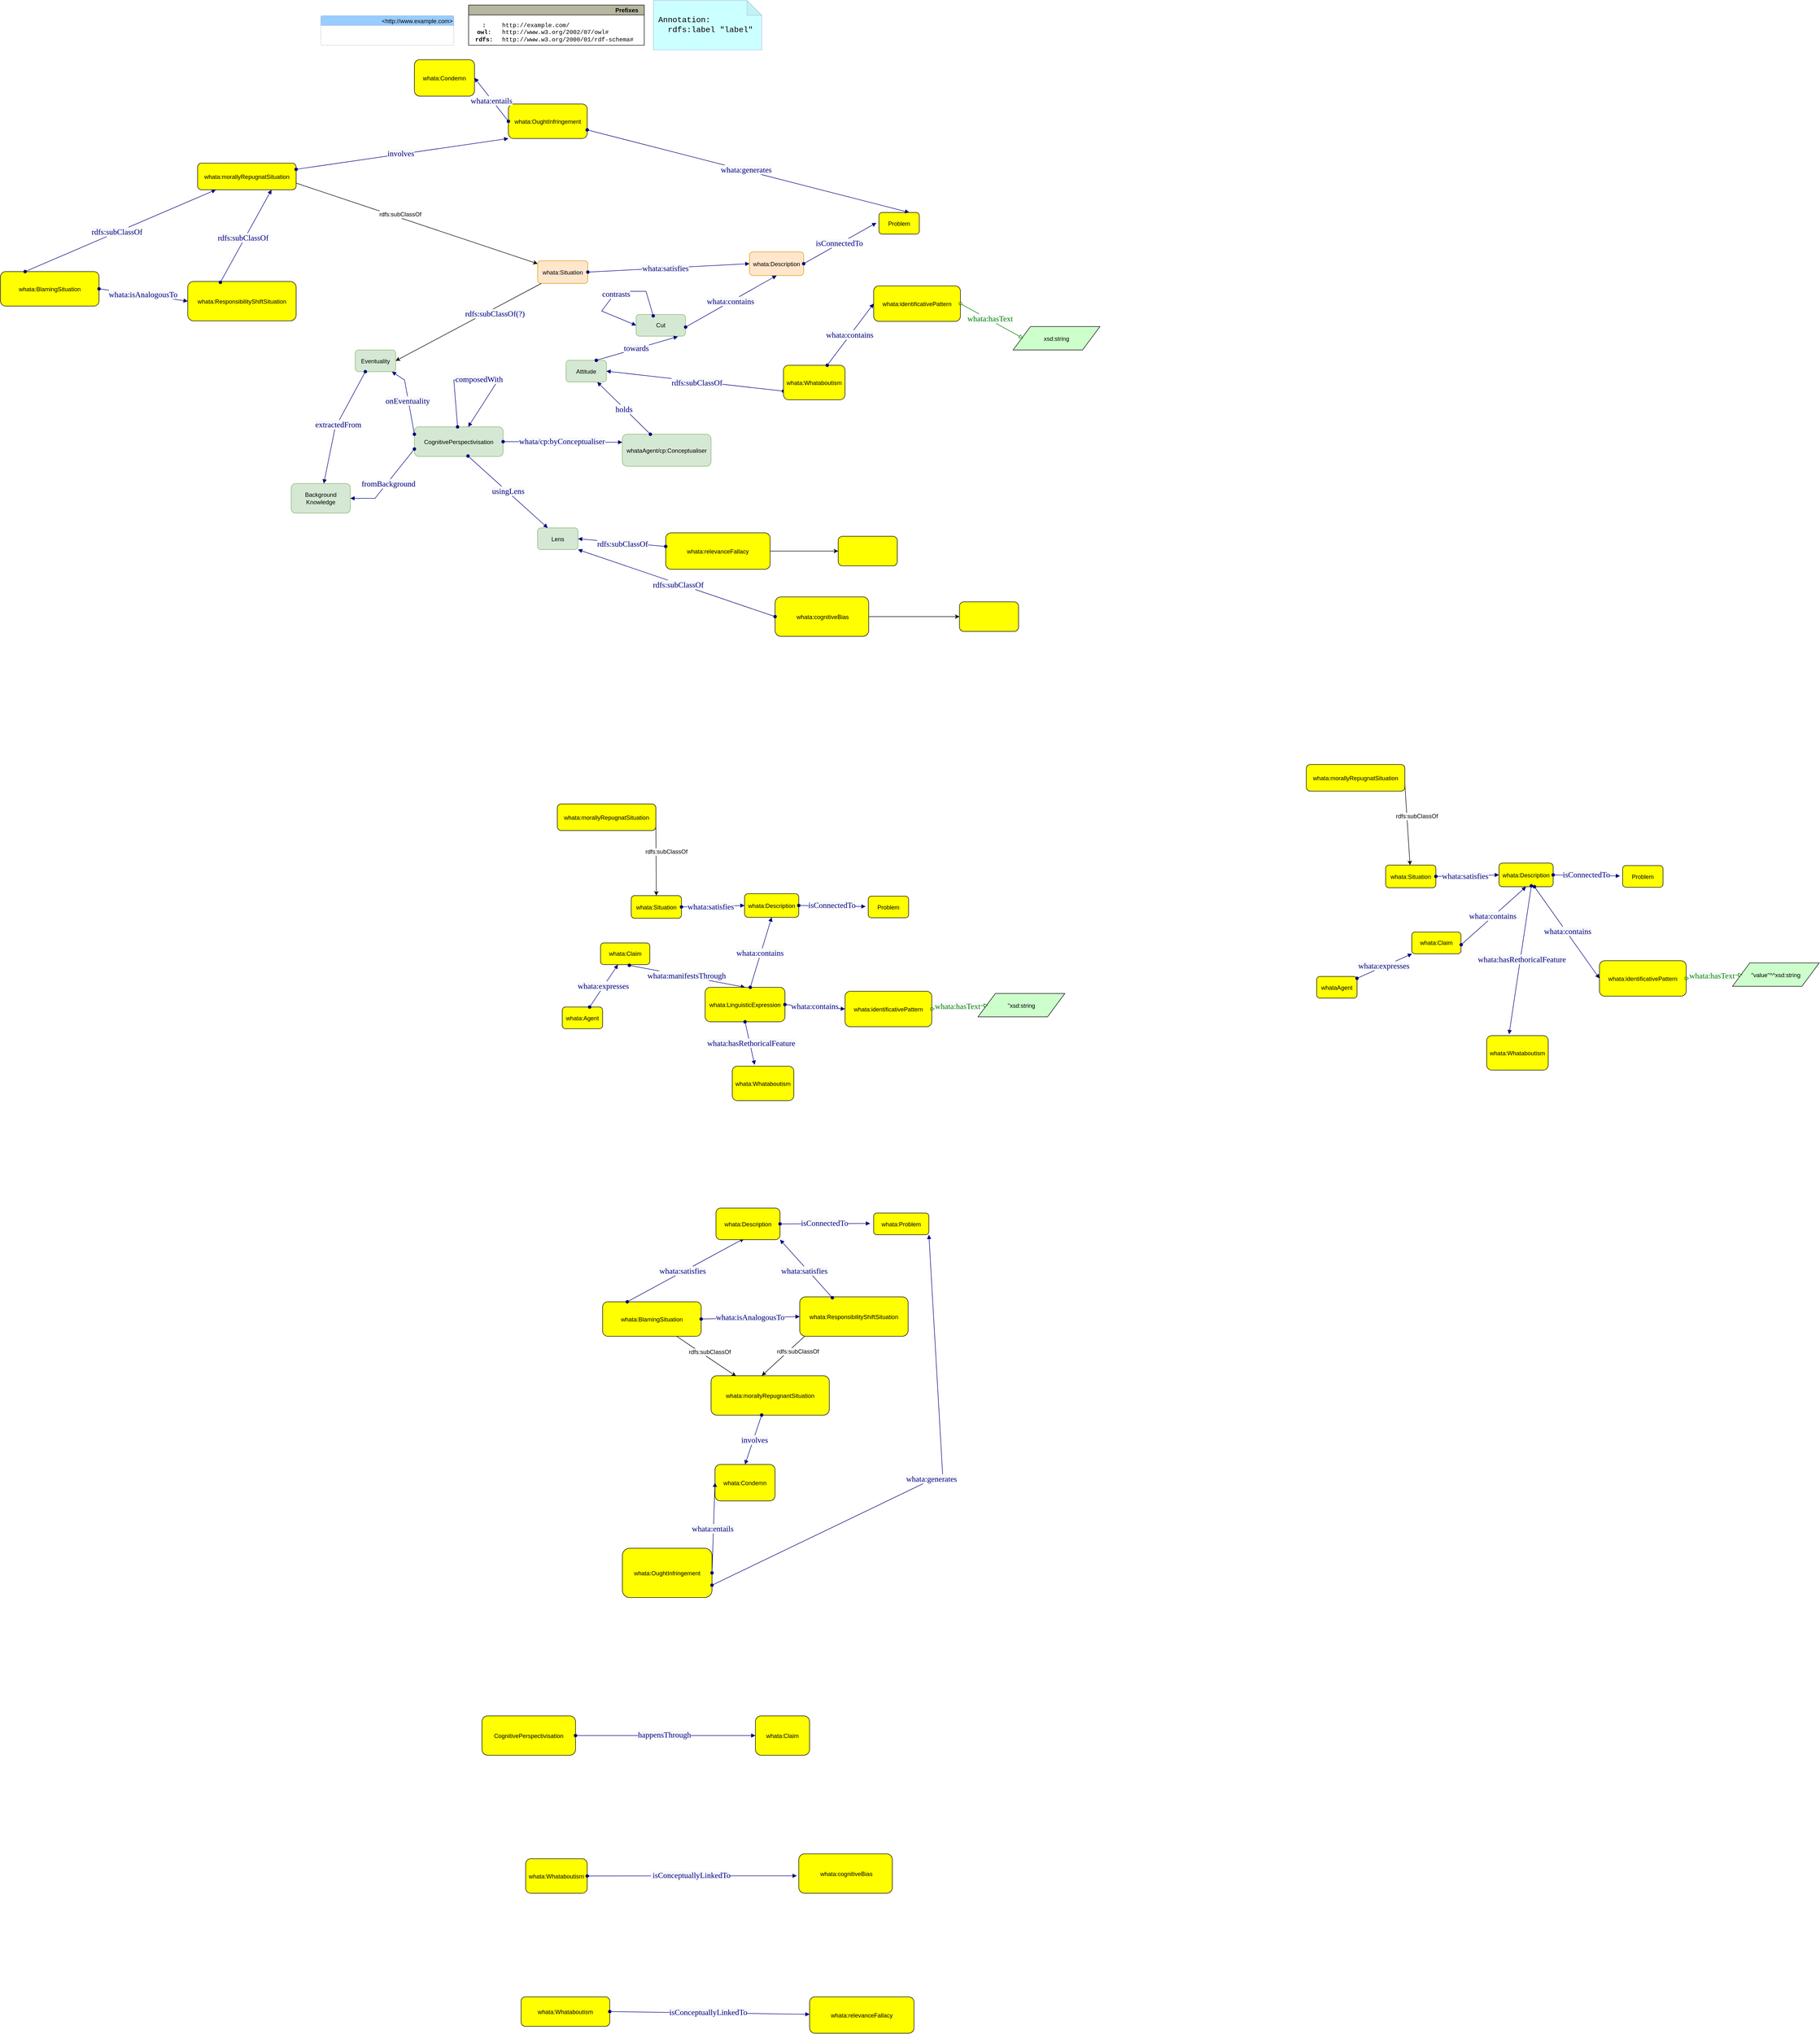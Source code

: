 <mxfile version="24.2.3" type="device">
  <diagram id="Jwiod8rQZpzIl2pZ6A2V" name="Pagina-1">
    <mxGraphModel dx="3679" dy="3416" grid="1" gridSize="10" guides="1" tooltips="1" connect="1" arrows="1" fold="1" page="1" pageScale="1" pageWidth="827" pageHeight="1169" math="0" shadow="0">
      <root>
        <mxCell id="0" />
        <mxCell id="1" parent="0" />
        <mxCell id="ULQofd9ogazBDOCy_c4V-1" value="whata:Situation" style="graphMlID=n4;shape=rect;rounded=1;arcsize=30;fillColor=#ffff00;strokeColor=#000000;strokeWidth=1.0" vertex="1" parent="1">
          <mxGeometry x="-300" y="-34" width="101.97" height="46" as="geometry" />
        </mxCell>
        <mxCell id="ULQofd9ogazBDOCy_c4V-2" value="&quot;xsd:string" style="graphMlID=n6;shape=parallelogram;fillColor=#ccffcc;strokeColor=#000000;strokeWidth=1.0" vertex="1" parent="1">
          <mxGeometry x="403.82" y="164.5" width="176.18" height="47.5" as="geometry" />
        </mxCell>
        <mxCell id="ULQofd9ogazBDOCy_c4V-20" value="" style="graphMlID=e0;rounded=0;endArrow=block;strokeColor=#000080;strokeWidth=1.0;startArrow=oval;startFill=1;endFill=1;entryX=0;entryY=0.5;entryDx=0;entryDy=0;exitX=1;exitY=0.5;exitDx=0;exitDy=0;" edge="1" parent="1" source="ULQofd9ogazBDOCy_c4V-1" target="ULQofd9ogazBDOCy_c4V-34">
          <mxGeometry relative="1" as="geometry">
            <mxPoint x="-310" y="-56" as="sourcePoint" />
            <mxPoint x="-120" y="-56.45" as="targetPoint" />
          </mxGeometry>
        </mxCell>
        <mxCell id="ULQofd9ogazBDOCy_c4V-21" value="&lt;span style=&quot;color: rgb(0 , 0 , 128) ; font-family: &amp;quot;dialog&amp;quot; ; font-size: 16px ; background-color: rgb(248 , 249 , 250)&quot;&gt;whata:satisfies&lt;/span&gt;" style="text;html=1;align=center;verticalAlign=middle;resizable=0;points=[];labelBackgroundColor=#ffffff;" vertex="1" connectable="0" parent="ULQofd9ogazBDOCy_c4V-20">
          <mxGeometry x="-0.017" y="2" relative="1" as="geometry">
            <mxPoint x="-4" y="2" as="offset" />
          </mxGeometry>
        </mxCell>
        <mxCell id="ULQofd9ogazBDOCy_c4V-34" value="whata:Description" style="graphMlID=n4;shape=rect;rounded=1;arcsize=30;fillColor=#ffff00;strokeColor=#000000;strokeWidth=1.0" vertex="1" parent="1">
          <mxGeometry x="-70" y="-38" width="110" height="48" as="geometry" />
        </mxCell>
        <mxCell id="ULQofd9ogazBDOCy_c4V-35" value="whata:Agent" style="graphMlID=n4;shape=rect;rounded=1;arcsize=30;fillColor=#ffff00;strokeColor=#000000;strokeWidth=1.0" vertex="1" parent="1">
          <mxGeometry x="-440" y="192" width="81.968" height="44" as="geometry" />
        </mxCell>
        <mxCell id="ULQofd9ogazBDOCy_c4V-37" value="whata:Claim" style="whiteSpace=wrap;html=1;fillColor=#ffff00;strokeColor=#000000;rounded=1;strokeWidth=1;" vertex="1" parent="1">
          <mxGeometry x="-362.28" y="62" width="100" height="44" as="geometry" />
        </mxCell>
        <mxCell id="ULQofd9ogazBDOCy_c4V-39" value="" style="graphMlID=e0;rounded=0;endArrow=block;strokeColor=#000080;strokeWidth=1.0;startArrow=oval;startFill=1;endFill=1" edge="1" parent="1" source="ULQofd9ogazBDOCy_c4V-35" target="ULQofd9ogazBDOCy_c4V-37">
          <mxGeometry relative="1" as="geometry">
            <mxPoint x="-307" y="67.632" as="sourcePoint" />
            <mxPoint x="-160" y="68" as="targetPoint" />
          </mxGeometry>
        </mxCell>
        <mxCell id="ULQofd9ogazBDOCy_c4V-40" value="&lt;span style=&quot;color: rgb(0 , 0 , 128) ; font-family: &amp;quot;dialog&amp;quot; ; font-size: 16px ; background-color: rgb(248 , 249 , 250)&quot;&gt;whata:expresses&lt;/span&gt;" style="text;html=1;align=center;verticalAlign=middle;resizable=0;points=[];labelBackgroundColor=#ffffff;" vertex="1" connectable="0" parent="ULQofd9ogazBDOCy_c4V-39">
          <mxGeometry x="-0.017" y="2" relative="1" as="geometry">
            <mxPoint as="offset" />
          </mxGeometry>
        </mxCell>
        <mxCell id="ULQofd9ogazBDOCy_c4V-43" value="" style="graphMlID=e0;rounded=0;endArrow=block;strokeColor=#000080;strokeWidth=1.0;startArrow=oval;startFill=1;endFill=1;exitX=0.585;exitY=1.032;exitDx=0;exitDy=0;exitPerimeter=0;entryX=0.5;entryY=0;entryDx=0;entryDy=0;" edge="1" parent="1" source="ULQofd9ogazBDOCy_c4V-37" target="ULQofd9ogazBDOCy_c4V-45">
          <mxGeometry relative="1" as="geometry">
            <mxPoint x="-210" y="202.082" as="sourcePoint" />
            <mxPoint x="-110" y="182" as="targetPoint" />
          </mxGeometry>
        </mxCell>
        <mxCell id="ULQofd9ogazBDOCy_c4V-44" value="&lt;span style=&quot;color: rgb(0 , 0 , 128) ; font-family: &amp;quot;dialog&amp;quot; ; font-size: 16px ; background-color: rgb(248 , 249 , 250)&quot;&gt;whata:manifestsThrough&lt;/span&gt;" style="text;html=1;align=center;verticalAlign=middle;resizable=0;points=[];labelBackgroundColor=#ffffff;" vertex="1" connectable="0" parent="ULQofd9ogazBDOCy_c4V-43">
          <mxGeometry x="-0.017" y="2" relative="1" as="geometry">
            <mxPoint as="offset" />
          </mxGeometry>
        </mxCell>
        <mxCell id="ULQofd9ogazBDOCy_c4V-45" value="whata:LinguisticExpression" style="graphMlID=n4;shape=rect;rounded=1;arcsize=30;fillColor=#ffff00;strokeColor=#000000;strokeWidth=1.0" vertex="1" parent="1">
          <mxGeometry x="-150" y="152" width="161.97" height="70" as="geometry" />
        </mxCell>
        <mxCell id="ULQofd9ogazBDOCy_c4V-46" value="" style="graphMlID=e0;rounded=0;endArrow=block;strokeColor=#000080;strokeWidth=1.0;startArrow=oval;startFill=1;endFill=1;exitX=0.5;exitY=1;exitDx=0;exitDy=0;entryX=0.364;entryY=-0.04;entryDx=0;entryDy=0;entryPerimeter=0;" edge="1" parent="1" source="ULQofd9ogazBDOCy_c4V-45" target="ULQofd9ogazBDOCy_c4V-48">
          <mxGeometry relative="1" as="geometry">
            <mxPoint x="-114.37" y="222.002" as="sourcePoint" />
            <mxPoint x="-114" y="342" as="targetPoint" />
          </mxGeometry>
        </mxCell>
        <mxCell id="ULQofd9ogazBDOCy_c4V-47" value="&lt;span style=&quot;color: rgb(0 , 0 , 128) ; font-family: &amp;quot;dialog&amp;quot; ; font-size: 16px ; background-color: rgb(248 , 249 , 250)&quot;&gt;whata:hasRethoricalFeature&lt;/span&gt;" style="text;html=1;align=center;verticalAlign=middle;resizable=0;points=[];labelBackgroundColor=#ffffff;" vertex="1" connectable="0" parent="ULQofd9ogazBDOCy_c4V-46">
          <mxGeometry x="-0.017" y="2" relative="1" as="geometry">
            <mxPoint as="offset" />
          </mxGeometry>
        </mxCell>
        <mxCell id="ULQofd9ogazBDOCy_c4V-48" value="whata:Whataboutism" style="graphMlID=n4;shape=rect;rounded=1;arcsize=30;fillColor=#ffff00;strokeColor=#000000;strokeWidth=1.0" vertex="1" parent="1">
          <mxGeometry x="-95" y="312" width="125" height="70" as="geometry" />
        </mxCell>
        <mxCell id="ULQofd9ogazBDOCy_c4V-49" value="" style="graphMlID=e0;rounded=0;endArrow=block;strokeColor=#000080;strokeWidth=1.0;startArrow=oval;startFill=1;endFill=1;exitX=1;exitY=0.5;exitDx=0;exitDy=0;entryX=0;entryY=0.5;entryDx=0;entryDy=0;" edge="1" parent="1" source="ULQofd9ogazBDOCy_c4V-45" target="ULQofd9ogazBDOCy_c4V-52">
          <mxGeometry relative="1" as="geometry">
            <mxPoint x="-60" y="192" as="sourcePoint" />
            <mxPoint x="92.97" y="191.66" as="targetPoint" />
          </mxGeometry>
        </mxCell>
        <mxCell id="ULQofd9ogazBDOCy_c4V-50" value="&lt;span style=&quot;color: rgb(0 , 0 , 128) ; font-family: &amp;quot;dialog&amp;quot; ; font-size: 16px ; background-color: rgb(248 , 249 , 250)&quot;&gt;whata:contains&lt;/span&gt;" style="text;html=1;align=center;verticalAlign=middle;resizable=0;points=[];labelBackgroundColor=#ffffff;" vertex="1" connectable="0" parent="ULQofd9ogazBDOCy_c4V-49">
          <mxGeometry x="-0.017" y="2" relative="1" as="geometry">
            <mxPoint as="offset" />
          </mxGeometry>
        </mxCell>
        <mxCell id="ULQofd9ogazBDOCy_c4V-52" value="whata:identificativePattern" style="graphMlID=n4;shape=rect;rounded=1;arcsize=30;fillColor=#ffff00;strokeColor=#000000;strokeWidth=1.0" vertex="1" parent="1">
          <mxGeometry x="133.9" y="160" width="176.1" height="72" as="geometry" />
        </mxCell>
        <mxCell id="ULQofd9ogazBDOCy_c4V-53" value="" style="graphMlID=e0;rounded=0;endArrow=block;strokeColor=#000080;strokeWidth=1.0;startArrow=oval;startFill=1;endFill=1;entryX=0.5;entryY=1;entryDx=0;entryDy=0;" edge="1" parent="1" source="ULQofd9ogazBDOCy_c4V-45" target="ULQofd9ogazBDOCy_c4V-34">
          <mxGeometry relative="1" as="geometry">
            <mxPoint x="-120" y="102.082" as="sourcePoint" />
            <mxPoint x="31" y="102" as="targetPoint" />
          </mxGeometry>
        </mxCell>
        <mxCell id="ULQofd9ogazBDOCy_c4V-54" value="&lt;span style=&quot;color: rgb(0 , 0 , 128) ; font-family: &amp;quot;dialog&amp;quot; ; font-size: 16px ; background-color: rgb(248 , 249 , 250)&quot;&gt;whata:contains&lt;/span&gt;" style="text;html=1;align=center;verticalAlign=middle;resizable=0;points=[];labelBackgroundColor=#ffffff;" vertex="1" connectable="0" parent="ULQofd9ogazBDOCy_c4V-53">
          <mxGeometry x="-0.017" y="2" relative="1" as="geometry">
            <mxPoint as="offset" />
          </mxGeometry>
        </mxCell>
        <mxCell id="ULQofd9ogazBDOCy_c4V-57" value="" style="graphMlID=e2;rounded=0;endArrow=block;strokeColor=#008000;strokeWidth=1.0;startArrow=oval;startFill=0;endFill=0;exitX=1;exitY=0.5;exitDx=0;exitDy=0;entryX=0.115;entryY=0.503;entryDx=0;entryDy=0;entryPerimeter=0;" edge="1" parent="1" source="ULQofd9ogazBDOCy_c4V-52" target="ULQofd9ogazBDOCy_c4V-2">
          <mxGeometry relative="1" as="geometry">
            <mxPoint x="270" y="185.38" as="sourcePoint" />
            <mxPoint x="470" y="186" as="targetPoint" />
          </mxGeometry>
        </mxCell>
        <mxCell id="ULQofd9ogazBDOCy_c4V-58" value="&lt;span style=&quot;color: rgb(0 , 128 , 0) ; font-family: &amp;quot;dialog&amp;quot; ; font-size: 16px ; background-color: rgb(248 , 249 , 250)&quot;&gt;whata:hasText&lt;/span&gt;" style="text;html=1;align=center;verticalAlign=middle;resizable=0;points=[];labelBackgroundColor=#ffffff;" vertex="1" connectable="0" parent="ULQofd9ogazBDOCy_c4V-57">
          <mxGeometry x="-0.09" y="3" relative="1" as="geometry">
            <mxPoint as="offset" />
          </mxGeometry>
        </mxCell>
        <mxCell id="ULQofd9ogazBDOCy_c4V-59" value="whata:BlamingSituation" style="graphMlID=n4;shape=rect;rounded=1;arcsize=30;fillColor=#ffff00;strokeColor=#000000;strokeWidth=1.0" vertex="1" parent="1">
          <mxGeometry x="-358.03" y="790" width="200" height="70" as="geometry" />
        </mxCell>
        <mxCell id="ULQofd9ogazBDOCy_c4V-60" value="whata:ResponsibilityShiftSituation" style="graphMlID=n4;shape=rect;rounded=1;arcsize=30;fillColor=#ffff00;strokeColor=#000000;strokeWidth=1.0" vertex="1" parent="1">
          <mxGeometry x="41.97" y="780" width="220" height="80" as="geometry" />
        </mxCell>
        <mxCell id="ULQofd9ogazBDOCy_c4V-61" value="" style="graphMlID=e0;rounded=0;endArrow=block;strokeColor=#000080;strokeWidth=1.0;startArrow=oval;startFill=1;endFill=1;exitX=1;exitY=0.5;exitDx=0;exitDy=0;entryX=0;entryY=0.5;entryDx=0;entryDy=0;" edge="1" parent="1" source="ULQofd9ogazBDOCy_c4V-59" target="ULQofd9ogazBDOCy_c4V-60">
          <mxGeometry relative="1" as="geometry">
            <mxPoint x="11.97" y="650.082" as="sourcePoint" />
            <mxPoint x="162.97" y="650" as="targetPoint" />
          </mxGeometry>
        </mxCell>
        <mxCell id="ULQofd9ogazBDOCy_c4V-62" value="&lt;span style=&quot;color: rgb(0 , 0 , 128) ; font-family: &amp;quot;dialog&amp;quot; ; font-size: 16px ; background-color: rgb(248 , 249 , 250)&quot;&gt;whata:isAnalogousTo&lt;/span&gt;" style="text;html=1;align=center;verticalAlign=middle;resizable=0;points=[];labelBackgroundColor=#ffffff;" vertex="1" connectable="0" parent="ULQofd9ogazBDOCy_c4V-61">
          <mxGeometry x="-0.017" y="2" relative="1" as="geometry">
            <mxPoint as="offset" />
          </mxGeometry>
        </mxCell>
        <mxCell id="ULQofd9ogazBDOCy_c4V-64" value="" style="graphMlID=e0;rounded=0;endArrow=block;strokeColor=#000080;strokeWidth=1.0;startArrow=oval;startFill=1;endFill=1;entryX=0.44;entryY=0.963;entryDx=0;entryDy=0;exitX=0.25;exitY=0;exitDx=0;exitDy=0;entryPerimeter=0;" edge="1" parent="1" target="ULQofd9ogazBDOCy_c4V-66" source="ULQofd9ogazBDOCy_c4V-59">
          <mxGeometry relative="1" as="geometry">
            <mxPoint x="-258.03" y="582" as="sourcePoint" />
            <mxPoint x="-180.03" y="537.55" as="targetPoint" />
          </mxGeometry>
        </mxCell>
        <mxCell id="ULQofd9ogazBDOCy_c4V-65" value="&lt;span style=&quot;color: rgb(0 , 0 , 128) ; font-family: &amp;quot;dialog&amp;quot; ; font-size: 16px ; background-color: rgb(248 , 249 , 250)&quot;&gt;whata:satisfies&lt;/span&gt;" style="text;html=1;align=center;verticalAlign=middle;resizable=0;points=[];labelBackgroundColor=#ffffff;" vertex="1" connectable="0" parent="ULQofd9ogazBDOCy_c4V-64">
          <mxGeometry x="-0.017" y="2" relative="1" as="geometry">
            <mxPoint x="-4" y="2" as="offset" />
          </mxGeometry>
        </mxCell>
        <mxCell id="ULQofd9ogazBDOCy_c4V-66" value="whata:Description" style="graphMlID=n4;shape=rect;rounded=1;arcsize=30;fillColor=#ffff00;strokeColor=#000000;strokeWidth=1.0" vertex="1" parent="1">
          <mxGeometry x="-128.03" y="600" width="130" height="64" as="geometry" />
        </mxCell>
        <mxCell id="ULQofd9ogazBDOCy_c4V-67" value="" style="graphMlID=e0;rounded=0;endArrow=block;strokeColor=#000080;strokeWidth=1.0;startArrow=oval;startFill=1;endFill=1;entryX=1;entryY=1;entryDx=0;entryDy=0;exitX=0.301;exitY=0.022;exitDx=0;exitDy=0;exitPerimeter=0;" edge="1" parent="1" target="ULQofd9ogazBDOCy_c4V-66" source="ULQofd9ogazBDOCy_c4V-60">
          <mxGeometry relative="1" as="geometry">
            <mxPoint x="189.97" y="660" as="sourcePoint" />
            <mxPoint x="188.036" y="552.372" as="targetPoint" />
          </mxGeometry>
        </mxCell>
        <mxCell id="ULQofd9ogazBDOCy_c4V-68" value="&lt;span style=&quot;color: rgb(0 , 0 , 128) ; font-family: &amp;quot;dialog&amp;quot; ; font-size: 16px ; background-color: rgb(248 , 249 , 250)&quot;&gt;whata:satisfies&lt;/span&gt;" style="text;html=1;align=center;verticalAlign=middle;resizable=0;points=[];labelBackgroundColor=#ffffff;" vertex="1" connectable="0" parent="ULQofd9ogazBDOCy_c4V-67">
          <mxGeometry x="-0.017" y="2" relative="1" as="geometry">
            <mxPoint x="-4" y="2" as="offset" />
          </mxGeometry>
        </mxCell>
        <mxCell id="ULQofd9ogazBDOCy_c4V-70" value="whata:morallyRepugnantSituation" style="graphMlID=n4;shape=rect;rounded=1;arcsize=30;fillColor=#ffff00;strokeColor=#000000;strokeWidth=1.0" vertex="1" parent="1">
          <mxGeometry x="-138.03" y="940" width="240" height="80" as="geometry" />
        </mxCell>
        <mxCell id="ULQofd9ogazBDOCy_c4V-71" value="" style="endArrow=classic;html=1;textDirection=ltr;rounded=0;exitX=0.045;exitY=1;exitDx=0;exitDy=0;exitPerimeter=0;entryX=0.43;entryY=-0.003;entryDx=0;entryDy=0;entryPerimeter=0;" edge="1" parent="1" source="ULQofd9ogazBDOCy_c4V-60" target="ULQofd9ogazBDOCy_c4V-70">
          <mxGeometry width="50" height="50" relative="1" as="geometry">
            <mxPoint x="-18.03" y="770" as="sourcePoint" />
            <mxPoint x="-8.03" y="780" as="targetPoint" />
          </mxGeometry>
        </mxCell>
        <mxCell id="ULQofd9ogazBDOCy_c4V-72" value="rdfs:subClassOf" style="text;html=1;align=center;verticalAlign=middle;resizable=0;points=[];labelBackgroundColor=#ffffff;rotation=0;" vertex="1" connectable="0" parent="ULQofd9ogazBDOCy_c4V-71">
          <mxGeometry x="-0.221" relative="1" as="geometry">
            <mxPoint x="19.95" as="offset" />
          </mxGeometry>
        </mxCell>
        <mxCell id="ULQofd9ogazBDOCy_c4V-73" value="" style="endArrow=classic;html=1;textDirection=ltr;rounded=0;exitX=0.75;exitY=1;exitDx=0;exitDy=0;entryX=0.211;entryY=0.011;entryDx=0;entryDy=0;entryPerimeter=0;" edge="1" parent="1" source="ULQofd9ogazBDOCy_c4V-59" target="ULQofd9ogazBDOCy_c4V-70">
          <mxGeometry width="50" height="50" relative="1" as="geometry">
            <mxPoint x="161.97" y="750" as="sourcePoint" />
            <mxPoint x="39.97" y="830" as="targetPoint" />
          </mxGeometry>
        </mxCell>
        <mxCell id="ULQofd9ogazBDOCy_c4V-74" value="rdfs:subClassOf" style="text;html=1;align=center;verticalAlign=middle;resizable=0;points=[];labelBackgroundColor=#ffffff;rotation=0;" vertex="1" connectable="0" parent="ULQofd9ogazBDOCy_c4V-73">
          <mxGeometry x="-0.221" relative="1" as="geometry">
            <mxPoint x="19.95" as="offset" />
          </mxGeometry>
        </mxCell>
        <mxCell id="ULQofd9ogazBDOCy_c4V-75" value="" style="graphMlID=e0;rounded=0;endArrow=block;strokeColor=#000080;strokeWidth=1.0;startArrow=oval;startFill=1;endFill=1;exitX=1;exitY=0.5;exitDx=0;exitDy=0;entryX=-0.064;entryY=0.48;entryDx=0;entryDy=0;entryPerimeter=0;" edge="1" parent="1" source="ULQofd9ogazBDOCy_c4V-34" target="ULQofd9ogazBDOCy_c4V-77">
          <mxGeometry relative="1" as="geometry">
            <mxPoint x="99" y="-14.688" as="sourcePoint" />
            <mxPoint x="210" y="-8" as="targetPoint" />
          </mxGeometry>
        </mxCell>
        <mxCell id="ULQofd9ogazBDOCy_c4V-76" value="&lt;font face=&quot;dialog&quot; color=&quot;#000080&quot;&gt;&lt;span style=&quot;font-size: 16px; background-color: rgb(248, 249, 250);&quot;&gt;isConnectedTo&lt;/span&gt;&lt;/font&gt;" style="text;html=1;align=center;verticalAlign=middle;resizable=0;points=[];labelBackgroundColor=#ffffff;" vertex="1" connectable="0" parent="ULQofd9ogazBDOCy_c4V-75">
          <mxGeometry x="-0.017" y="2" relative="1" as="geometry">
            <mxPoint as="offset" />
          </mxGeometry>
        </mxCell>
        <mxCell id="ULQofd9ogazBDOCy_c4V-77" value="Problem" style="graphMlID=n4;shape=rect;rounded=1;arcsize=30;fillColor=#ffff00;strokeColor=#000000;strokeWidth=1.0" vertex="1" parent="1">
          <mxGeometry x="180.97" y="-33" width="81.968" height="44" as="geometry" />
        </mxCell>
        <mxCell id="ULQofd9ogazBDOCy_c4V-80" value="" style="graphMlID=e0;rounded=0;endArrow=block;strokeColor=#000080;strokeWidth=1.0;startArrow=oval;startFill=1;endFill=1;exitX=1;exitY=0.5;exitDx=0;exitDy=0;entryX=-0.064;entryY=0.48;entryDx=0;entryDy=0;entryPerimeter=0;" edge="1" parent="1" target="ULQofd9ogazBDOCy_c4V-82" source="ULQofd9ogazBDOCy_c4V-66">
          <mxGeometry relative="1" as="geometry">
            <mxPoint x="0.92" y="622" as="sourcePoint" />
            <mxPoint x="350.08" y="625" as="targetPoint" />
          </mxGeometry>
        </mxCell>
        <mxCell id="ULQofd9ogazBDOCy_c4V-81" value="&lt;font face=&quot;dialog&quot; color=&quot;#000080&quot;&gt;&lt;span style=&quot;font-size: 16px; background-color: rgb(248, 249, 250);&quot;&gt;isConnectedTo&lt;/span&gt;&lt;/font&gt;" style="text;html=1;align=center;verticalAlign=middle;resizable=0;points=[];labelBackgroundColor=#ffffff;" vertex="1" connectable="0" parent="ULQofd9ogazBDOCy_c4V-80">
          <mxGeometry x="-0.017" y="2" relative="1" as="geometry">
            <mxPoint as="offset" />
          </mxGeometry>
        </mxCell>
        <mxCell id="ULQofd9ogazBDOCy_c4V-82" value="whata:Problem" style="graphMlID=n4;shape=rect;rounded=1;arcsize=30;fillColor=#ffff00;strokeColor=#000000;strokeWidth=1.0" vertex="1" parent="1">
          <mxGeometry x="191.97" y="610" width="112.1" height="44" as="geometry" />
        </mxCell>
        <mxCell id="ULQofd9ogazBDOCy_c4V-83" value="" style="graphMlID=e0;rounded=0;endArrow=block;strokeColor=#000080;strokeWidth=1.0;startArrow=oval;startFill=1;endFill=1;exitX=0.428;exitY=0.998;exitDx=0;exitDy=0;exitPerimeter=0;entryX=0.5;entryY=0;entryDx=0;entryDy=0;" edge="1" parent="1" source="ULQofd9ogazBDOCy_c4V-70" target="ULQofd9ogazBDOCy_c4V-85">
          <mxGeometry relative="1" as="geometry">
            <mxPoint x="-184.03" y="1280.082" as="sourcePoint" />
            <mxPoint x="-33.03" y="1230" as="targetPoint" />
          </mxGeometry>
        </mxCell>
        <mxCell id="ULQofd9ogazBDOCy_c4V-84" value="&lt;span style=&quot;color: rgb(0 , 0 , 128) ; font-family: &amp;quot;dialog&amp;quot; ; font-size: 16px ; background-color: rgb(248 , 249 , 250)&quot;&gt;involves&lt;/span&gt;" style="text;html=1;align=center;verticalAlign=middle;resizable=0;points=[];labelBackgroundColor=#ffffff;" vertex="1" connectable="0" parent="ULQofd9ogazBDOCy_c4V-83">
          <mxGeometry x="-0.017" y="2" relative="1" as="geometry">
            <mxPoint as="offset" />
          </mxGeometry>
        </mxCell>
        <mxCell id="ULQofd9ogazBDOCy_c4V-85" value="whata:Condemn" style="graphMlID=n4;shape=rect;rounded=1;arcsize=30;fillColor=#ffff00;strokeColor=#000000;strokeWidth=1.0" vertex="1" parent="1">
          <mxGeometry x="-130" y="1120" width="121.97" height="74" as="geometry" />
        </mxCell>
        <mxCell id="ULQofd9ogazBDOCy_c4V-86" value="whata:OughtInfringement" style="graphMlID=n4;shape=rect;rounded=1;arcsize=30;fillColor=#ffff00;strokeColor=#000000;strokeWidth=1.0" vertex="1" parent="1">
          <mxGeometry x="-318.03" y="1290" width="181.97" height="100" as="geometry" />
        </mxCell>
        <mxCell id="ULQofd9ogazBDOCy_c4V-87" value="" style="graphMlID=e0;rounded=0;endArrow=block;strokeColor=#000080;strokeWidth=1.0;startArrow=oval;startFill=1;endFill=1;exitX=1;exitY=0.5;exitDx=0;exitDy=0;entryX=0;entryY=0.5;entryDx=0;entryDy=0;" edge="1" parent="1" source="ULQofd9ogazBDOCy_c4V-86" target="ULQofd9ogazBDOCy_c4V-85">
          <mxGeometry relative="1" as="geometry">
            <mxPoint x="-264.55" y="1266.76" as="sourcePoint" />
            <mxPoint x="-109.55" y="1273" as="targetPoint" />
          </mxGeometry>
        </mxCell>
        <mxCell id="ULQofd9ogazBDOCy_c4V-88" value="&lt;span style=&quot;color: rgb(0 , 0 , 128) ; font-family: &amp;quot;dialog&amp;quot; ; font-size: 16px ; background-color: rgb(248 , 249 , 250)&quot;&gt;whata:entails&lt;/span&gt;" style="text;html=1;align=center;verticalAlign=middle;resizable=0;points=[];labelBackgroundColor=#ffffff;" vertex="1" connectable="0" parent="ULQofd9ogazBDOCy_c4V-87">
          <mxGeometry x="-0.017" y="2" relative="1" as="geometry">
            <mxPoint as="offset" />
          </mxGeometry>
        </mxCell>
        <mxCell id="ULQofd9ogazBDOCy_c4V-89" value="" style="graphMlID=e0;rounded=0;endArrow=block;strokeColor=#000080;strokeWidth=1.0;startArrow=oval;startFill=1;endFill=1;exitX=1;exitY=0.75;exitDx=0;exitDy=0;entryX=1;entryY=1;entryDx=0;entryDy=0;" edge="1" parent="1" source="ULQofd9ogazBDOCy_c4V-86" target="ULQofd9ogazBDOCy_c4V-82">
          <mxGeometry relative="1" as="geometry">
            <mxPoint x="73.94" y="1411.44" as="sourcePoint" />
            <mxPoint x="643.37" y="750" as="targetPoint" />
            <Array as="points">
              <mxPoint x="331.97" y="1140" />
            </Array>
          </mxGeometry>
        </mxCell>
        <mxCell id="ULQofd9ogazBDOCy_c4V-90" value="&lt;font face=&quot;dialog&quot; color=&quot;#000080&quot;&gt;&lt;span style=&quot;font-size: 16px; background-color: rgb(248, 249, 250);&quot;&gt;whata:generates&lt;/span&gt;&lt;/font&gt;" style="text;html=1;align=center;verticalAlign=middle;resizable=0;points=[];labelBackgroundColor=#ffffff;" vertex="1" connectable="0" parent="ULQofd9ogazBDOCy_c4V-89">
          <mxGeometry x="-0.017" y="2" relative="1" as="geometry">
            <mxPoint as="offset" />
          </mxGeometry>
        </mxCell>
        <mxCell id="ULQofd9ogazBDOCy_c4V-92" value="CognitivePerspectivisation" style="graphMlID=n4;shape=rect;rounded=1;arcsize=30;fillColor=#ffff00;strokeColor=#000000;strokeWidth=1.0" vertex="1" parent="1">
          <mxGeometry x="-603" y="1630" width="190" height="80" as="geometry" />
        </mxCell>
        <mxCell id="ULQofd9ogazBDOCy_c4V-93" value="whata:Situation" style="graphMlID=n4;shape=rect;rounded=1;arcsize=30;fillColor=#ffff00;strokeColor=#000000;strokeWidth=1.0" vertex="1" parent="1">
          <mxGeometry x="1231" y="-96" width="101.97" height="46" as="geometry" />
        </mxCell>
        <mxCell id="ULQofd9ogazBDOCy_c4V-94" value="&quot;value&quot;^^xsd:string" style="graphMlID=n6;shape=parallelogram;fillColor=#ccffcc;strokeColor=#000000;strokeWidth=1.0" vertex="1" parent="1">
          <mxGeometry x="1934.82" y="102.5" width="176.18" height="47.5" as="geometry" />
        </mxCell>
        <mxCell id="ULQofd9ogazBDOCy_c4V-95" value="" style="endArrow=classic;html=1;textDirection=ltr;rounded=0;exitX=1;exitY=0.75;exitDx=0;exitDy=0;entryX=0.5;entryY=0;entryDx=0;entryDy=0;" edge="1" parent="1" source="ULQofd9ogazBDOCy_c4V-134" target="ULQofd9ogazBDOCy_c4V-1">
          <mxGeometry width="50" height="50" relative="1" as="geometry">
            <mxPoint x="-257.28" y="-188" as="sourcePoint" />
            <mxPoint x="-5.544" y="-186.78" as="targetPoint" />
          </mxGeometry>
        </mxCell>
        <mxCell id="ULQofd9ogazBDOCy_c4V-96" value="rdfs:subClassOf" style="text;html=1;align=center;verticalAlign=middle;resizable=0;points=[];labelBackgroundColor=#ffffff;rotation=0;" vertex="1" connectable="0" parent="ULQofd9ogazBDOCy_c4V-95">
          <mxGeometry x="-0.221" relative="1" as="geometry">
            <mxPoint x="19.95" as="offset" />
          </mxGeometry>
        </mxCell>
        <mxCell id="ULQofd9ogazBDOCy_c4V-97" value="" style="graphMlID=e0;rounded=0;endArrow=block;strokeColor=#000080;strokeWidth=1.0;startArrow=oval;startFill=1;endFill=1;entryX=0;entryY=0.5;entryDx=0;entryDy=0;exitX=1;exitY=0.5;exitDx=0;exitDy=0;" edge="1" parent="1" source="ULQofd9ogazBDOCy_c4V-93" target="ULQofd9ogazBDOCy_c4V-99">
          <mxGeometry relative="1" as="geometry">
            <mxPoint x="1221" y="-118" as="sourcePoint" />
            <mxPoint x="1411" y="-118.45" as="targetPoint" />
          </mxGeometry>
        </mxCell>
        <mxCell id="ULQofd9ogazBDOCy_c4V-98" value="&lt;span style=&quot;color: rgb(0 , 0 , 128) ; font-family: &amp;quot;dialog&amp;quot; ; font-size: 16px ; background-color: rgb(248 , 249 , 250)&quot;&gt;whata:satisfies&lt;/span&gt;" style="text;html=1;align=center;verticalAlign=middle;resizable=0;points=[];labelBackgroundColor=#ffffff;" vertex="1" connectable="0" parent="ULQofd9ogazBDOCy_c4V-97">
          <mxGeometry x="-0.017" y="2" relative="1" as="geometry">
            <mxPoint x="-4" y="2" as="offset" />
          </mxGeometry>
        </mxCell>
        <mxCell id="ULQofd9ogazBDOCy_c4V-99" value="whata:Description" style="graphMlID=n4;shape=rect;rounded=1;arcsize=30;fillColor=#ffff00;strokeColor=#000000;strokeWidth=1.0" vertex="1" parent="1">
          <mxGeometry x="1461" y="-100" width="110" height="48" as="geometry" />
        </mxCell>
        <mxCell id="ULQofd9ogazBDOCy_c4V-100" value="whataAgent" style="graphMlID=n4;shape=rect;rounded=1;arcsize=30;fillColor=#ffff00;strokeColor=#000000;strokeWidth=1.0" vertex="1" parent="1">
          <mxGeometry x="1091" y="130" width="81.968" height="44" as="geometry" />
        </mxCell>
        <mxCell id="ULQofd9ogazBDOCy_c4V-101" value="whata:Claim" style="whiteSpace=wrap;html=1;fillColor=#ffff00;strokeColor=#000000;rounded=1;strokeWidth=1;" vertex="1" parent="1">
          <mxGeometry x="1284" y="40" width="100" height="44" as="geometry" />
        </mxCell>
        <mxCell id="ULQofd9ogazBDOCy_c4V-102" value="" style="graphMlID=e0;rounded=0;endArrow=block;strokeColor=#000080;strokeWidth=1.0;startArrow=oval;startFill=1;endFill=1" edge="1" parent="1" source="ULQofd9ogazBDOCy_c4V-100" target="ULQofd9ogazBDOCy_c4V-101">
          <mxGeometry relative="1" as="geometry">
            <mxPoint x="1224" y="5.632" as="sourcePoint" />
            <mxPoint x="1371" y="6" as="targetPoint" />
          </mxGeometry>
        </mxCell>
        <mxCell id="ULQofd9ogazBDOCy_c4V-103" value="&lt;span style=&quot;color: rgb(0 , 0 , 128) ; font-family: &amp;quot;dialog&amp;quot; ; font-size: 16px ; background-color: rgb(248 , 249 , 250)&quot;&gt;whata:expresses&lt;/span&gt;" style="text;html=1;align=center;verticalAlign=middle;resizable=0;points=[];labelBackgroundColor=#ffffff;" vertex="1" connectable="0" parent="ULQofd9ogazBDOCy_c4V-102">
          <mxGeometry x="-0.017" y="2" relative="1" as="geometry">
            <mxPoint as="offset" />
          </mxGeometry>
        </mxCell>
        <mxCell id="ULQofd9ogazBDOCy_c4V-107" value="" style="graphMlID=e0;rounded=0;endArrow=block;strokeColor=#000080;strokeWidth=1.0;startArrow=oval;startFill=1;endFill=1;exitX=0.597;exitY=0.962;exitDx=0;exitDy=0;entryX=0.364;entryY=-0.04;entryDx=0;entryDy=0;entryPerimeter=0;exitPerimeter=0;" edge="1" parent="1" source="ULQofd9ogazBDOCy_c4V-99" target="ULQofd9ogazBDOCy_c4V-109">
          <mxGeometry relative="1" as="geometry">
            <mxPoint x="1461.985" y="160" as="sourcePoint" />
            <mxPoint x="1417" y="280" as="targetPoint" />
          </mxGeometry>
        </mxCell>
        <mxCell id="ULQofd9ogazBDOCy_c4V-108" value="&lt;span style=&quot;color: rgb(0 , 0 , 128) ; font-family: &amp;quot;dialog&amp;quot; ; font-size: 16px ; background-color: rgb(248 , 249 , 250)&quot;&gt;whata:hasRethoricalFeature&lt;/span&gt;" style="text;html=1;align=center;verticalAlign=middle;resizable=0;points=[];labelBackgroundColor=#ffffff;" vertex="1" connectable="0" parent="ULQofd9ogazBDOCy_c4V-107">
          <mxGeometry x="-0.017" y="2" relative="1" as="geometry">
            <mxPoint as="offset" />
          </mxGeometry>
        </mxCell>
        <mxCell id="ULQofd9ogazBDOCy_c4V-109" value="whata:Whataboutism" style="graphMlID=n4;shape=rect;rounded=1;arcsize=30;fillColor=#ffff00;strokeColor=#000000;strokeWidth=1.0" vertex="1" parent="1">
          <mxGeometry x="1436" y="250" width="125" height="70" as="geometry" />
        </mxCell>
        <mxCell id="ULQofd9ogazBDOCy_c4V-110" value="" style="graphMlID=e0;rounded=0;endArrow=block;strokeColor=#000080;strokeWidth=1.0;startArrow=oval;startFill=1;endFill=1;entryX=0;entryY=0.5;entryDx=0;entryDy=0;" edge="1" parent="1" source="ULQofd9ogazBDOCy_c4V-99" target="ULQofd9ogazBDOCy_c4V-112">
          <mxGeometry relative="1" as="geometry">
            <mxPoint x="1542.97" y="125" as="sourcePoint" />
            <mxPoint x="1623.97" y="129.66" as="targetPoint" />
          </mxGeometry>
        </mxCell>
        <mxCell id="ULQofd9ogazBDOCy_c4V-111" value="&lt;span style=&quot;color: rgb(0 , 0 , 128) ; font-family: &amp;quot;dialog&amp;quot; ; font-size: 16px ; background-color: rgb(248 , 249 , 250)&quot;&gt;whata:contains&lt;/span&gt;" style="text;html=1;align=center;verticalAlign=middle;resizable=0;points=[];labelBackgroundColor=#ffffff;" vertex="1" connectable="0" parent="ULQofd9ogazBDOCy_c4V-110">
          <mxGeometry x="-0.017" y="2" relative="1" as="geometry">
            <mxPoint as="offset" />
          </mxGeometry>
        </mxCell>
        <mxCell id="ULQofd9ogazBDOCy_c4V-112" value="whata:identificativePattern" style="graphMlID=n4;shape=rect;rounded=1;arcsize=30;fillColor=#ffff00;strokeColor=#000000;strokeWidth=1.0" vertex="1" parent="1">
          <mxGeometry x="1664.9" y="98" width="176.1" height="72" as="geometry" />
        </mxCell>
        <mxCell id="ULQofd9ogazBDOCy_c4V-113" value="" style="graphMlID=e0;rounded=0;endArrow=block;strokeColor=#000080;strokeWidth=1.0;startArrow=oval;startFill=1;endFill=1;entryX=0.5;entryY=1;entryDx=0;entryDy=0;exitX=1.004;exitY=0.581;exitDx=0;exitDy=0;exitPerimeter=0;" edge="1" parent="1" source="ULQofd9ogazBDOCy_c4V-101" target="ULQofd9ogazBDOCy_c4V-99">
          <mxGeometry relative="1" as="geometry">
            <mxPoint x="1472.666" y="90" as="sourcePoint" />
            <mxPoint x="1562" y="40" as="targetPoint" />
          </mxGeometry>
        </mxCell>
        <mxCell id="ULQofd9ogazBDOCy_c4V-114" value="&lt;span style=&quot;color: rgb(0 , 0 , 128) ; font-family: &amp;quot;dialog&amp;quot; ; font-size: 16px ; background-color: rgb(248 , 249 , 250)&quot;&gt;whata:contains&lt;/span&gt;" style="text;html=1;align=center;verticalAlign=middle;resizable=0;points=[];labelBackgroundColor=#ffffff;" vertex="1" connectable="0" parent="ULQofd9ogazBDOCy_c4V-113">
          <mxGeometry x="-0.017" y="2" relative="1" as="geometry">
            <mxPoint as="offset" />
          </mxGeometry>
        </mxCell>
        <mxCell id="ULQofd9ogazBDOCy_c4V-115" value="" style="graphMlID=e2;rounded=0;endArrow=block;strokeColor=#008000;strokeWidth=1.0;startArrow=oval;startFill=0;endFill=0;exitX=1;exitY=0.5;exitDx=0;exitDy=0;entryX=0.115;entryY=0.503;entryDx=0;entryDy=0;entryPerimeter=0;" edge="1" parent="1" source="ULQofd9ogazBDOCy_c4V-112" target="ULQofd9ogazBDOCy_c4V-94">
          <mxGeometry relative="1" as="geometry">
            <mxPoint x="1801" y="123.38" as="sourcePoint" />
            <mxPoint x="2001" y="124" as="targetPoint" />
          </mxGeometry>
        </mxCell>
        <mxCell id="ULQofd9ogazBDOCy_c4V-116" value="&lt;span style=&quot;color: rgb(0 , 128 , 0) ; font-family: &amp;quot;dialog&amp;quot; ; font-size: 16px ; background-color: rgb(248 , 249 , 250)&quot;&gt;whata:hasText&lt;/span&gt;" style="text;html=1;align=center;verticalAlign=middle;resizable=0;points=[];labelBackgroundColor=#ffffff;" vertex="1" connectable="0" parent="ULQofd9ogazBDOCy_c4V-115">
          <mxGeometry x="-0.09" y="3" relative="1" as="geometry">
            <mxPoint as="offset" />
          </mxGeometry>
        </mxCell>
        <mxCell id="ULQofd9ogazBDOCy_c4V-117" value="" style="graphMlID=e0;rounded=0;endArrow=block;strokeColor=#000080;strokeWidth=1.0;startArrow=oval;startFill=1;endFill=1;exitX=1;exitY=0.5;exitDx=0;exitDy=0;entryX=-0.064;entryY=0.48;entryDx=0;entryDy=0;entryPerimeter=0;" edge="1" parent="1" source="ULQofd9ogazBDOCy_c4V-99" target="ULQofd9ogazBDOCy_c4V-119">
          <mxGeometry relative="1" as="geometry">
            <mxPoint x="1630" y="-76.688" as="sourcePoint" />
            <mxPoint x="1741" y="-70" as="targetPoint" />
          </mxGeometry>
        </mxCell>
        <mxCell id="ULQofd9ogazBDOCy_c4V-118" value="&lt;font face=&quot;dialog&quot; color=&quot;#000080&quot;&gt;&lt;span style=&quot;font-size: 16px; background-color: rgb(248, 249, 250);&quot;&gt;isConnectedTo&lt;/span&gt;&lt;/font&gt;" style="text;html=1;align=center;verticalAlign=middle;resizable=0;points=[];labelBackgroundColor=#ffffff;" vertex="1" connectable="0" parent="ULQofd9ogazBDOCy_c4V-117">
          <mxGeometry x="-0.017" y="2" relative="1" as="geometry">
            <mxPoint as="offset" />
          </mxGeometry>
        </mxCell>
        <mxCell id="ULQofd9ogazBDOCy_c4V-119" value="Problem" style="graphMlID=n4;shape=rect;rounded=1;arcsize=30;fillColor=#ffff00;strokeColor=#000000;strokeWidth=1.0" vertex="1" parent="1">
          <mxGeometry x="1711.97" y="-95" width="81.968" height="44" as="geometry" />
        </mxCell>
        <mxCell id="ULQofd9ogazBDOCy_c4V-120" value="whata:Claim" style="graphMlID=n4;shape=rect;rounded=1;arcsize=30;fillColor=#ffff00;strokeColor=#000000;strokeWidth=1.0" vertex="1" parent="1">
          <mxGeometry x="-48.03" y="1630" width="110" height="80" as="geometry" />
        </mxCell>
        <mxCell id="ULQofd9ogazBDOCy_c4V-134" value="whata:morallyRepugnatSituation" style="graphMlID=n4;shape=rect;rounded=1;arcsize=30;fillColor=#ffff00;strokeColor=#000000;strokeWidth=1.0" vertex="1" parent="1">
          <mxGeometry x="-450" y="-220" width="200" height="54" as="geometry" />
        </mxCell>
        <mxCell id="ULQofd9ogazBDOCy_c4V-139" value="whata:Whataboutism" style="graphMlID=n4;shape=rect;rounded=1;arcsize=30;fillColor=#ffff00;strokeColor=#000000;strokeWidth=1.0" vertex="1" parent="1">
          <mxGeometry x="-523.56" y="2200" width="180" height="60" as="geometry" />
        </mxCell>
        <mxCell id="ULQofd9ogazBDOCy_c4V-141" value="" style="endArrow=classic;html=1;textDirection=ltr;rounded=0;exitX=1;exitY=0.75;exitDx=0;exitDy=0;" edge="1" parent="1" source="ULQofd9ogazBDOCy_c4V-143" target="ULQofd9ogazBDOCy_c4V-93">
          <mxGeometry width="50" height="50" relative="1" as="geometry">
            <mxPoint x="1262.72" y="-268" as="sourcePoint" />
            <mxPoint x="1271.0" y="-114" as="targetPoint" />
          </mxGeometry>
        </mxCell>
        <mxCell id="ULQofd9ogazBDOCy_c4V-142" value="rdfs:subClassOf" style="text;html=1;align=center;verticalAlign=middle;resizable=0;points=[];labelBackgroundColor=#ffffff;rotation=0;" vertex="1" connectable="0" parent="ULQofd9ogazBDOCy_c4V-141">
          <mxGeometry x="-0.221" relative="1" as="geometry">
            <mxPoint x="19.95" as="offset" />
          </mxGeometry>
        </mxCell>
        <mxCell id="ULQofd9ogazBDOCy_c4V-143" value="whata:morallyRepugnatSituation" style="graphMlID=n4;shape=rect;rounded=1;arcsize=30;fillColor=#ffff00;strokeColor=#000000;strokeWidth=1.0" vertex="1" parent="1">
          <mxGeometry x="1070" y="-300" width="200" height="54" as="geometry" />
        </mxCell>
        <mxCell id="ULQofd9ogazBDOCy_c4V-144" value="whata:Situation" style="graphMlID=n4;shape=rect;rounded=1;arcsize=30;fillColor=#ffe6cc;strokeColor=#d79b00;strokeWidth=1.0" vertex="1" parent="1">
          <mxGeometry x="-490" y="-1322" width="101.97" height="46" as="geometry" />
        </mxCell>
        <mxCell id="ULQofd9ogazBDOCy_c4V-145" value="xsd:string" style="graphMlID=n6;shape=parallelogram;fillColor=#ccffcc;strokeColor=#000000;strokeWidth=1.0" vertex="1" parent="1">
          <mxGeometry x="475.0" y="-1188.5" width="176.18" height="47.5" as="geometry" />
        </mxCell>
        <mxCell id="ULQofd9ogazBDOCy_c4V-146" value="" style="graphMlID=e0;rounded=0;endArrow=block;strokeColor=#000080;strokeWidth=1.0;startArrow=oval;startFill=1;endFill=1;entryX=0;entryY=0.5;entryDx=0;entryDy=0;exitX=1;exitY=0.5;exitDx=0;exitDy=0;" edge="1" parent="1" source="ULQofd9ogazBDOCy_c4V-144" target="ULQofd9ogazBDOCy_c4V-148">
          <mxGeometry relative="1" as="geometry">
            <mxPoint x="-120" y="-998" as="sourcePoint" />
            <mxPoint x="70" y="-998.45" as="targetPoint" />
          </mxGeometry>
        </mxCell>
        <mxCell id="ULQofd9ogazBDOCy_c4V-147" value="&lt;span style=&quot;color: rgb(0 , 0 , 128) ; font-family: &amp;quot;dialog&amp;quot; ; font-size: 16px ; background-color: rgb(248 , 249 , 250)&quot;&gt;whata:satisfies&lt;/span&gt;" style="text;html=1;align=center;verticalAlign=middle;resizable=0;points=[];labelBackgroundColor=#ffffff;" vertex="1" connectable="0" parent="ULQofd9ogazBDOCy_c4V-146">
          <mxGeometry x="-0.017" y="2" relative="1" as="geometry">
            <mxPoint x="-4" y="2" as="offset" />
          </mxGeometry>
        </mxCell>
        <mxCell id="ULQofd9ogazBDOCy_c4V-148" value="whata:Description" style="graphMlID=n4;shape=rect;rounded=1;arcsize=30;fillColor=#ffe6cc;strokeColor=#d79b00;strokeWidth=1.0" vertex="1" parent="1">
          <mxGeometry x="-60" y="-1340" width="110" height="48" as="geometry" />
        </mxCell>
        <mxCell id="ULQofd9ogazBDOCy_c4V-149" value="whataAgent/cp:Conceptualiser" style="graphMlID=n4;shape=rect;rounded=1;arcsize=30;fillColor=#d5e8d4;strokeColor=#82b366;strokeWidth=1.0" vertex="1" parent="1">
          <mxGeometry x="-318.03" y="-970" width="180" height="65" as="geometry" />
        </mxCell>
        <mxCell id="ULQofd9ogazBDOCy_c4V-150" value="Cut" style="whiteSpace=wrap;html=1;fillColor=#d5e8d4;strokeColor=#82b366;rounded=1;strokeWidth=1;" vertex="1" parent="1">
          <mxGeometry x="-290" y="-1213" width="100" height="44" as="geometry" />
        </mxCell>
        <mxCell id="ULQofd9ogazBDOCy_c4V-151" value="" style="graphMlID=e0;rounded=0;endArrow=block;strokeColor=#000080;strokeWidth=1.0;startArrow=oval;startFill=1;endFill=1" edge="1" parent="1" source="ULQofd9ogazBDOCy_c4V-149" target="ULQofd9ogazBDOCy_c4V-282">
          <mxGeometry relative="1" as="geometry">
            <mxPoint x="-117" y="-874.368" as="sourcePoint" />
            <mxPoint x="-310" y="-1080" as="targetPoint" />
          </mxGeometry>
        </mxCell>
        <mxCell id="ULQofd9ogazBDOCy_c4V-152" value="&lt;span style=&quot;color: rgb(0 , 0 , 128) ; font-family: &amp;quot;dialog&amp;quot; ; font-size: 16px ; background-color: rgb(248 , 249 , 250)&quot;&gt;holds&lt;/span&gt;" style="text;html=1;align=center;verticalAlign=middle;resizable=0;points=[];labelBackgroundColor=#ffffff;" vertex="1" connectable="0" parent="ULQofd9ogazBDOCy_c4V-151">
          <mxGeometry x="-0.017" y="2" relative="1" as="geometry">
            <mxPoint as="offset" />
          </mxGeometry>
        </mxCell>
        <mxCell id="ULQofd9ogazBDOCy_c4V-153" value="c" style="graphMlID=e0;rounded=0;endArrow=block;strokeColor=#000080;strokeWidth=1.0;startArrow=oval;startFill=1;endFill=1;exitX=0;exitY=0.75;exitDx=0;exitDy=0;entryX=1;entryY=0.5;entryDx=0;entryDy=0;" edge="1" parent="1" source="ULQofd9ogazBDOCy_c4V-155" target="ULQofd9ogazBDOCy_c4V-282">
          <mxGeometry relative="1" as="geometry">
            <mxPoint x="120.985" y="-720" as="sourcePoint" />
            <mxPoint x="76" y="-600" as="targetPoint" />
          </mxGeometry>
        </mxCell>
        <mxCell id="ULQofd9ogazBDOCy_c4V-154" value="&lt;span style=&quot;color: rgb(0 , 0 , 128) ; font-family: &amp;quot;dialog&amp;quot; ; font-size: 16px ; background-color: rgb(248 , 249 , 250)&quot;&gt;rdfs:subClassOf&lt;/span&gt;" style="text;html=1;align=center;verticalAlign=middle;resizable=0;points=[];labelBackgroundColor=#ffffff;" vertex="1" connectable="0" parent="ULQofd9ogazBDOCy_c4V-153">
          <mxGeometry x="-0.017" y="2" relative="1" as="geometry">
            <mxPoint as="offset" />
          </mxGeometry>
        </mxCell>
        <mxCell id="ULQofd9ogazBDOCy_c4V-155" value="whata:Whataboutism" style="graphMlID=n4;shape=rect;rounded=1;arcsize=30;fillColor=#ffff00;strokeColor=#000000;strokeWidth=1.0" vertex="1" parent="1">
          <mxGeometry x="8.9" y="-1110" width="125" height="70" as="geometry" />
        </mxCell>
        <mxCell id="ULQofd9ogazBDOCy_c4V-156" value="" style="graphMlID=e0;rounded=0;endArrow=block;strokeColor=#000080;strokeWidth=1.0;startArrow=oval;startFill=1;endFill=1;entryX=0;entryY=0.5;entryDx=0;entryDy=0;" edge="1" parent="1" source="ULQofd9ogazBDOCy_c4V-155" target="ULQofd9ogazBDOCy_c4V-158">
          <mxGeometry relative="1" as="geometry">
            <mxPoint x="201.97" y="-755" as="sourcePoint" />
            <mxPoint x="282.97" y="-750.34" as="targetPoint" />
          </mxGeometry>
        </mxCell>
        <mxCell id="ULQofd9ogazBDOCy_c4V-157" value="&lt;span style=&quot;color: rgb(0 , 0 , 128) ; font-family: &amp;quot;dialog&amp;quot; ; font-size: 16px ; background-color: rgb(248 , 249 , 250)&quot;&gt;whata:contains&lt;/span&gt;" style="text;html=1;align=center;verticalAlign=middle;resizable=0;points=[];labelBackgroundColor=#ffffff;" vertex="1" connectable="0" parent="ULQofd9ogazBDOCy_c4V-156">
          <mxGeometry x="-0.017" y="2" relative="1" as="geometry">
            <mxPoint as="offset" />
          </mxGeometry>
        </mxCell>
        <mxCell id="ULQofd9ogazBDOCy_c4V-158" value="whata:identificativePattern" style="graphMlID=n4;shape=rect;rounded=1;arcsize=30;fillColor=#ffff00;strokeColor=#000000;strokeWidth=1.0" vertex="1" parent="1">
          <mxGeometry x="191.97" y="-1271" width="176.1" height="72" as="geometry" />
        </mxCell>
        <mxCell id="ULQofd9ogazBDOCy_c4V-159" value="" style="graphMlID=e0;rounded=0;endArrow=block;strokeColor=#000080;strokeWidth=1.0;startArrow=oval;startFill=1;endFill=1;entryX=0.5;entryY=1;entryDx=0;entryDy=0;exitX=1.004;exitY=0.581;exitDx=0;exitDy=0;exitPerimeter=0;" edge="1" parent="1" source="ULQofd9ogazBDOCy_c4V-150" target="ULQofd9ogazBDOCy_c4V-148">
          <mxGeometry relative="1" as="geometry">
            <mxPoint x="131.666" y="-790" as="sourcePoint" />
            <mxPoint x="221" y="-840" as="targetPoint" />
          </mxGeometry>
        </mxCell>
        <mxCell id="ULQofd9ogazBDOCy_c4V-160" value="&lt;span style=&quot;color: rgb(0 , 0 , 128) ; font-family: &amp;quot;dialog&amp;quot; ; font-size: 16px ; background-color: rgb(248 , 249 , 250)&quot;&gt;whata:contains&lt;/span&gt;" style="text;html=1;align=center;verticalAlign=middle;resizable=0;points=[];labelBackgroundColor=#ffffff;" vertex="1" connectable="0" parent="ULQofd9ogazBDOCy_c4V-159">
          <mxGeometry x="-0.017" y="2" relative="1" as="geometry">
            <mxPoint as="offset" />
          </mxGeometry>
        </mxCell>
        <mxCell id="ULQofd9ogazBDOCy_c4V-161" value="" style="graphMlID=e2;rounded=0;endArrow=block;strokeColor=#008000;strokeWidth=1.0;startArrow=oval;startFill=0;endFill=0;exitX=1;exitY=0.5;exitDx=0;exitDy=0;entryX=0.115;entryY=0.503;entryDx=0;entryDy=0;entryPerimeter=0;" edge="1" parent="1" source="ULQofd9ogazBDOCy_c4V-158" target="ULQofd9ogazBDOCy_c4V-145">
          <mxGeometry relative="1" as="geometry">
            <mxPoint x="460" y="-756.62" as="sourcePoint" />
            <mxPoint x="660" y="-756" as="targetPoint" />
          </mxGeometry>
        </mxCell>
        <mxCell id="ULQofd9ogazBDOCy_c4V-162" value="&lt;span style=&quot;color: rgb(0 , 128 , 0) ; font-family: &amp;quot;dialog&amp;quot; ; font-size: 16px ; background-color: rgb(248 , 249 , 250)&quot;&gt;whata:hasText&lt;/span&gt;" style="text;html=1;align=center;verticalAlign=middle;resizable=0;points=[];labelBackgroundColor=#ffffff;" vertex="1" connectable="0" parent="ULQofd9ogazBDOCy_c4V-161">
          <mxGeometry x="-0.09" y="3" relative="1" as="geometry">
            <mxPoint as="offset" />
          </mxGeometry>
        </mxCell>
        <mxCell id="ULQofd9ogazBDOCy_c4V-163" value="" style="graphMlID=e0;rounded=0;endArrow=block;strokeColor=#000080;strokeWidth=1.0;startArrow=oval;startFill=1;endFill=1;exitX=1;exitY=0.5;exitDx=0;exitDy=0;entryX=-0.064;entryY=0.48;entryDx=0;entryDy=0;entryPerimeter=0;" edge="1" parent="1" source="ULQofd9ogazBDOCy_c4V-148" target="ULQofd9ogazBDOCy_c4V-165">
          <mxGeometry relative="1" as="geometry">
            <mxPoint x="289" y="-956.688" as="sourcePoint" />
            <mxPoint x="400" y="-950" as="targetPoint" />
          </mxGeometry>
        </mxCell>
        <mxCell id="ULQofd9ogazBDOCy_c4V-164" value="&lt;font face=&quot;dialog&quot; color=&quot;#000080&quot;&gt;&lt;span style=&quot;font-size: 16px; background-color: rgb(248, 249, 250);&quot;&gt;isConnectedTo&lt;/span&gt;&lt;/font&gt;" style="text;html=1;align=center;verticalAlign=middle;resizable=0;points=[];labelBackgroundColor=#ffffff;" vertex="1" connectable="0" parent="ULQofd9ogazBDOCy_c4V-163">
          <mxGeometry x="-0.017" y="2" relative="1" as="geometry">
            <mxPoint as="offset" />
          </mxGeometry>
        </mxCell>
        <mxCell id="ULQofd9ogazBDOCy_c4V-165" value="Problem" style="graphMlID=n4;shape=rect;rounded=1;arcsize=30;fillColor=#ffff00;strokeColor=#000000;strokeWidth=1.0" vertex="1" parent="1">
          <mxGeometry x="202.72" y="-1420" width="81.968" height="44" as="geometry" />
        </mxCell>
        <mxCell id="ULQofd9ogazBDOCy_c4V-166" value="" style="endArrow=classic;html=1;textDirection=ltr;rounded=0;exitX=1;exitY=0.75;exitDx=0;exitDy=0;" edge="1" parent="1" source="ULQofd9ogazBDOCy_c4V-168" target="ULQofd9ogazBDOCy_c4V-144">
          <mxGeometry width="50" height="50" relative="1" as="geometry">
            <mxPoint x="-78.28" y="-1148" as="sourcePoint" />
            <mxPoint x="-70.0" y="-994" as="targetPoint" />
          </mxGeometry>
        </mxCell>
        <mxCell id="ULQofd9ogazBDOCy_c4V-167" value="rdfs:subClassOf" style="text;html=1;align=center;verticalAlign=middle;resizable=0;points=[];labelBackgroundColor=#ffffff;rotation=0;" vertex="1" connectable="0" parent="ULQofd9ogazBDOCy_c4V-166">
          <mxGeometry x="-0.221" relative="1" as="geometry">
            <mxPoint x="19.95" as="offset" />
          </mxGeometry>
        </mxCell>
        <mxCell id="ULQofd9ogazBDOCy_c4V-168" value="whata:morallyRepugnatSituation" style="graphMlID=n4;shape=rect;rounded=1;arcsize=30;fillColor=#ffff00;strokeColor=#000000;strokeWidth=1.0" vertex="1" parent="1">
          <mxGeometry x="-1180" y="-1520" width="200" height="54" as="geometry" />
        </mxCell>
        <mxCell id="ULQofd9ogazBDOCy_c4V-193" value="whata:BlamingSituation" style="graphMlID=n4;shape=rect;rounded=1;arcsize=30;fillColor=#ffff00;strokeColor=#000000;strokeWidth=1.0" vertex="1" parent="1">
          <mxGeometry x="-1580" y="-1300" width="200" height="70" as="geometry" />
        </mxCell>
        <mxCell id="ULQofd9ogazBDOCy_c4V-194" value="whata:ResponsibilityShiftSituation" style="graphMlID=n4;shape=rect;rounded=1;arcsize=30;fillColor=#ffff00;strokeColor=#000000;strokeWidth=1.0" vertex="1" parent="1">
          <mxGeometry x="-1200" y="-1280" width="220" height="80" as="geometry" />
        </mxCell>
        <mxCell id="ULQofd9ogazBDOCy_c4V-195" value="" style="graphMlID=e0;rounded=0;endArrow=block;strokeColor=#000080;strokeWidth=1.0;startArrow=oval;startFill=1;endFill=1;exitX=1;exitY=0.5;exitDx=0;exitDy=0;entryX=0;entryY=0.5;entryDx=0;entryDy=0;" edge="1" parent="1" source="ULQofd9ogazBDOCy_c4V-193" target="ULQofd9ogazBDOCy_c4V-194">
          <mxGeometry relative="1" as="geometry">
            <mxPoint x="-850" y="-979.918" as="sourcePoint" />
            <mxPoint x="-699" y="-980" as="targetPoint" />
          </mxGeometry>
        </mxCell>
        <mxCell id="ULQofd9ogazBDOCy_c4V-196" value="&lt;span style=&quot;color: rgb(0 , 0 , 128) ; font-family: &amp;quot;dialog&amp;quot; ; font-size: 16px ; background-color: rgb(248 , 249 , 250)&quot;&gt;whata:isAnalogousTo&lt;/span&gt;" style="text;html=1;align=center;verticalAlign=middle;resizable=0;points=[];labelBackgroundColor=#ffffff;" vertex="1" connectable="0" parent="ULQofd9ogazBDOCy_c4V-195">
          <mxGeometry x="-0.017" y="2" relative="1" as="geometry">
            <mxPoint as="offset" />
          </mxGeometry>
        </mxCell>
        <mxCell id="ULQofd9ogazBDOCy_c4V-197" value="" style="graphMlID=e0;rounded=0;endArrow=block;strokeColor=#000080;strokeWidth=1.0;startArrow=oval;startFill=1;endFill=1;exitX=0.25;exitY=0;exitDx=0;exitDy=0;" edge="1" parent="1" source="ULQofd9ogazBDOCy_c4V-193" target="ULQofd9ogazBDOCy_c4V-168">
          <mxGeometry relative="1" as="geometry">
            <mxPoint x="-1120" y="-1048" as="sourcePoint" />
            <mxPoint x="-932.8" y="-968.368" as="targetPoint" />
          </mxGeometry>
        </mxCell>
        <mxCell id="ULQofd9ogazBDOCy_c4V-198" value="&lt;span style=&quot;color: rgb(0 , 0 , 128) ; font-family: &amp;quot;dialog&amp;quot; ; font-size: 16px ; background-color: rgb(248 , 249 , 250)&quot;&gt;rdfs:subClassOf&lt;/span&gt;" style="text;html=1;align=center;verticalAlign=middle;resizable=0;points=[];labelBackgroundColor=#ffffff;" vertex="1" connectable="0" parent="ULQofd9ogazBDOCy_c4V-197">
          <mxGeometry x="-0.017" y="2" relative="1" as="geometry">
            <mxPoint x="-4" y="2" as="offset" />
          </mxGeometry>
        </mxCell>
        <mxCell id="ULQofd9ogazBDOCy_c4V-200" value="" style="graphMlID=e0;rounded=0;endArrow=block;strokeColor=#000080;strokeWidth=1.0;startArrow=oval;startFill=1;endFill=1;exitX=0.301;exitY=0.022;exitDx=0;exitDy=0;exitPerimeter=0;entryX=0.75;entryY=1;entryDx=0;entryDy=0;" edge="1" parent="1" source="ULQofd9ogazBDOCy_c4V-194" target="ULQofd9ogazBDOCy_c4V-168">
          <mxGeometry relative="1" as="geometry">
            <mxPoint x="-672" y="-970" as="sourcePoint" />
            <mxPoint x="-700" y="-1280" as="targetPoint" />
          </mxGeometry>
        </mxCell>
        <mxCell id="ULQofd9ogazBDOCy_c4V-201" value="&lt;span style=&quot;color: rgb(0 , 0 , 128) ; font-family: &amp;quot;dialog&amp;quot; ; font-size: 16px ; background-color: rgb(248 , 249 , 250)&quot;&gt;rdfs:subClassOf&lt;/span&gt;" style="text;html=1;align=center;verticalAlign=middle;resizable=0;points=[];labelBackgroundColor=#ffffff;" vertex="1" connectable="0" parent="ULQofd9ogazBDOCy_c4V-200">
          <mxGeometry x="-0.017" y="2" relative="1" as="geometry">
            <mxPoint x="-4" y="2" as="offset" />
          </mxGeometry>
        </mxCell>
        <mxCell id="ULQofd9ogazBDOCy_c4V-222" value="" style="graphMlID=e0;rounded=0;endArrow=block;strokeColor=#000080;strokeWidth=1.0;startArrow=oval;startFill=1;endFill=1;entryX=0;entryY=1;entryDx=0;entryDy=0;" edge="1" parent="1" target="ULQofd9ogazBDOCy_c4V-225" source="ULQofd9ogazBDOCy_c4V-168">
          <mxGeometry relative="1" as="geometry">
            <mxPoint x="-934.28" y="-1933.0" as="sourcePoint" />
            <mxPoint x="-500" y="-1510" as="targetPoint" />
          </mxGeometry>
        </mxCell>
        <mxCell id="ULQofd9ogazBDOCy_c4V-223" value="&lt;span style=&quot;color: rgb(0 , 0 , 128) ; font-family: &amp;quot;dialog&amp;quot; ; font-size: 16px ; background-color: rgb(248 , 249 , 250)&quot;&gt;involves&lt;/span&gt;" style="text;html=1;align=center;verticalAlign=middle;resizable=0;points=[];labelBackgroundColor=#ffffff;" vertex="1" connectable="0" parent="ULQofd9ogazBDOCy_c4V-222">
          <mxGeometry x="-0.017" y="2" relative="1" as="geometry">
            <mxPoint as="offset" />
          </mxGeometry>
        </mxCell>
        <mxCell id="ULQofd9ogazBDOCy_c4V-224" value="whata:Condemn" style="graphMlID=n4;shape=rect;rounded=1;arcsize=30;fillColor=#ffff00;strokeColor=#000000;strokeWidth=1.0" vertex="1" parent="1">
          <mxGeometry x="-740" y="-1730" width="121.97" height="74" as="geometry" />
        </mxCell>
        <mxCell id="ULQofd9ogazBDOCy_c4V-225" value="whata:OughtInfringement" style="graphMlID=n4;shape=rect;rounded=1;arcsize=30;fillColor=#ffff00;strokeColor=#000000;strokeWidth=1.0" vertex="1" parent="1">
          <mxGeometry x="-549.29" y="-1640" width="160" height="70" as="geometry" />
        </mxCell>
        <mxCell id="ULQofd9ogazBDOCy_c4V-226" value="" style="graphMlID=e0;rounded=0;endArrow=block;strokeColor=#000080;strokeWidth=1.0;startArrow=oval;startFill=1;endFill=1;exitX=0;exitY=0.5;exitDx=0;exitDy=0;entryX=1;entryY=0.5;entryDx=0;entryDy=0;" edge="1" parent="1" source="ULQofd9ogazBDOCy_c4V-225" target="ULQofd9ogazBDOCy_c4V-224">
          <mxGeometry relative="1" as="geometry">
            <mxPoint x="-1336.52" y="-1726.08" as="sourcePoint" />
            <mxPoint x="-1181.52" y="-1719.84" as="targetPoint" />
          </mxGeometry>
        </mxCell>
        <mxCell id="ULQofd9ogazBDOCy_c4V-227" value="&lt;span style=&quot;color: rgb(0 , 0 , 128) ; font-family: &amp;quot;dialog&amp;quot; ; font-size: 16px ; background-color: rgb(248 , 249 , 250)&quot;&gt;whata:entails&lt;/span&gt;" style="text;html=1;align=center;verticalAlign=middle;resizable=0;points=[];labelBackgroundColor=#ffffff;" vertex="1" connectable="0" parent="ULQofd9ogazBDOCy_c4V-226">
          <mxGeometry x="-0.017" y="2" relative="1" as="geometry">
            <mxPoint as="offset" />
          </mxGeometry>
        </mxCell>
        <mxCell id="ULQofd9ogazBDOCy_c4V-228" value="" style="graphMlID=e0;rounded=0;endArrow=block;strokeColor=#000080;strokeWidth=1.0;startArrow=oval;startFill=1;endFill=1;exitX=1;exitY=0.75;exitDx=0;exitDy=0;entryX=0.75;entryY=0;entryDx=0;entryDy=0;" edge="1" parent="1" source="ULQofd9ogazBDOCy_c4V-225" target="ULQofd9ogazBDOCy_c4V-165">
          <mxGeometry relative="1" as="geometry">
            <mxPoint x="-998.03" y="-1581.4" as="sourcePoint" />
            <mxPoint x="-30" y="-1820" as="targetPoint" />
            <Array as="points" />
          </mxGeometry>
        </mxCell>
        <mxCell id="ULQofd9ogazBDOCy_c4V-229" value="&lt;font face=&quot;dialog&quot; color=&quot;#000080&quot;&gt;&lt;span style=&quot;font-size: 16px; background-color: rgb(248, 249, 250);&quot;&gt;whata:generates&lt;/span&gt;&lt;/font&gt;" style="text;html=1;align=center;verticalAlign=middle;resizable=0;points=[];labelBackgroundColor=#ffffff;" vertex="1" connectable="0" parent="ULQofd9ogazBDOCy_c4V-228">
          <mxGeometry x="-0.017" y="2" relative="1" as="geometry">
            <mxPoint as="offset" />
          </mxGeometry>
        </mxCell>
        <mxCell id="ULQofd9ogazBDOCy_c4V-265" value="" style="edgeStyle=orthogonalEdgeStyle;rounded=0;orthogonalLoop=1;jettySize=auto;html=1;" edge="1" parent="1" source="ULQofd9ogazBDOCy_c4V-230" target="ULQofd9ogazBDOCy_c4V-264">
          <mxGeometry relative="1" as="geometry" />
        </mxCell>
        <mxCell id="ULQofd9ogazBDOCy_c4V-230" value=" whata:cognitiveBias" style="graphMlID=n4;shape=rect;rounded=1;arcsize=30;fillColor=#ffff00;strokeColor=#000000;strokeWidth=1.0" vertex="1" parent="1">
          <mxGeometry x="-8.03" y="-640" width="190" height="80" as="geometry" />
        </mxCell>
        <mxCell id="ULQofd9ogazBDOCy_c4V-263" value="" style="edgeStyle=orthogonalEdgeStyle;rounded=0;orthogonalLoop=1;jettySize=auto;html=1;" edge="1" parent="1" source="ULQofd9ogazBDOCy_c4V-234" target="ULQofd9ogazBDOCy_c4V-262">
          <mxGeometry relative="1" as="geometry" />
        </mxCell>
        <mxCell id="ULQofd9ogazBDOCy_c4V-234" value="whata:relevanceFallacy" style="graphMlID=n4;shape=rect;rounded=1;arcsize=30;fillColor=#ffff00;strokeColor=#000000;strokeWidth=1.0" vertex="1" parent="1">
          <mxGeometry x="-230" y="-770" width="211.97" height="74" as="geometry" />
        </mxCell>
        <mxCell id="ULQofd9ogazBDOCy_c4V-235" value="CognitivePerspectivisation" style="graphMlID=n4;shape=rect;rounded=1;arcsize=30;fillColor=#d5e8d4;strokeColor=#82b366;strokeWidth=1.0" vertex="1" parent="1">
          <mxGeometry x="-740" y="-985" width="180" height="60" as="geometry" />
        </mxCell>
        <mxCell id="ULQofd9ogazBDOCy_c4V-245" value="&lt;http://www.example.com&gt;" style="graphMlID=n2;shape=swimlane;startSize=20;rounded=1;arcSize=5;strokeColor=#666699;strokeWidth=1.0;dashed=1;dashPattern=1 3;align=right;fillColor=#99ccff;gradientColor=none;" vertex="1" parent="1">
          <mxGeometry x="-930" y="-1819.2" width="270" height="60" as="geometry" />
        </mxCell>
        <mxCell id="ULQofd9ogazBDOCy_c4V-246" value="&lt;span style=&quot;font-family: &amp;#34;courier new&amp;#34; ; font-size: 16px ; white-space: nowrap&quot;&gt;Annotation:&lt;/span&gt;&lt;br style=&quot;font-family: &amp;#34;courier new&amp;#34; ; font-size: 16px ; white-space: nowrap&quot;&gt;&lt;div&gt;&lt;span style=&quot;font-family: &amp;#34;courier new&amp;#34; ; font-size: 16px ; white-space: nowrap&quot;&gt;&amp;nbsp; rdfs:label &quot;label&quot;&lt;/span&gt;&lt;/div&gt;" style="shape=note;whiteSpace=wrap;html=1;backgroundOutline=1;darkOpacity=0.05;strokeColor=#A9C4EB;fillColor=#ccffff;gradientColor=none;align=left;spacingLeft=8;" vertex="1" parent="1">
          <mxGeometry x="-255" y="-1850" width="220" height="100" as="geometry" />
        </mxCell>
        <mxCell id="ULQofd9ogazBDOCy_c4V-247" value="Prefixes" style="graphMlID=n0;shape=swimlane;startSize=20;fillColor=#b7b69e;strokeColor=#000000;strokeWidth=1.0;align=right;spacingRight=10;fontStyle=1" vertex="1" parent="1">
          <mxGeometry x="-630" y="-1840.81" width="356.42" height="81.61" as="geometry" />
        </mxCell>
        <mxCell id="ULQofd9ogazBDOCy_c4V-248" value="&lt;b&gt;:&lt;br&gt;owl:&lt;br&gt;rdfs:&lt;/b&gt;" style="text;html=1;align=center;verticalAlign=middle;resizable=0;points=[];autosize=1;fontFamily=Courier New;" vertex="1" parent="ULQofd9ogazBDOCy_c4V-247">
          <mxGeometry x="6.416" y="31.1" width="50" height="50" as="geometry" />
        </mxCell>
        <mxCell id="ULQofd9ogazBDOCy_c4V-249" value="http://example.com/&lt;br&gt;http://www.w3.org/2002/07/owl#&lt;br&gt;http://www.w3.org/2000/01/rdf-schema#" style="text;html=1;align=left;verticalAlign=middle;resizable=0;points=[];autosize=1;fontFamily=Courier New;" vertex="1" parent="ULQofd9ogazBDOCy_c4V-247">
          <mxGeometry x="66.416" y="31.1" width="280" height="50" as="geometry" />
        </mxCell>
        <mxCell id="ULQofd9ogazBDOCy_c4V-252" value="" style="graphMlID=e0;rounded=0;endArrow=block;strokeColor=#000080;strokeWidth=1.0;startArrow=oval;startFill=1;endFill=1;exitX=1;exitY=0.5;exitDx=0;exitDy=0;" edge="1" parent="1" source="ULQofd9ogazBDOCy_c4V-92">
          <mxGeometry relative="1" as="geometry">
            <mxPoint x="-244.03" y="1661" as="sourcePoint" />
            <mxPoint x="-48.03" y="1670" as="targetPoint" />
          </mxGeometry>
        </mxCell>
        <mxCell id="ULQofd9ogazBDOCy_c4V-253" value="&lt;span style=&quot;color: rgb(0 , 0 , 128) ; font-family: &amp;quot;dialog&amp;quot; ; font-size: 16px ; background-color: rgb(248 , 249 , 250)&quot;&gt;happensThrough&lt;/span&gt;" style="text;html=1;align=center;verticalAlign=middle;resizable=0;points=[];labelBackgroundColor=#ffffff;" vertex="1" connectable="0" parent="ULQofd9ogazBDOCy_c4V-252">
          <mxGeometry x="-0.017" y="2" relative="1" as="geometry">
            <mxPoint as="offset" />
          </mxGeometry>
        </mxCell>
        <mxCell id="ULQofd9ogazBDOCy_c4V-254" value="whata:Whataboutism" style="graphMlID=n4;shape=rect;rounded=1;arcsize=30;fillColor=#ffff00;strokeColor=#000000;strokeWidth=1.0" vertex="1" parent="1">
          <mxGeometry x="-514.29" y="1920" width="125" height="70" as="geometry" />
        </mxCell>
        <mxCell id="ULQofd9ogazBDOCy_c4V-255" value=" whata:cognitiveBias" style="graphMlID=n4;shape=rect;rounded=1;arcsize=30;fillColor=#ffff00;strokeColor=#000000;strokeWidth=1.0" vertex="1" parent="1">
          <mxGeometry x="40.0" y="1910" width="190" height="80" as="geometry" />
        </mxCell>
        <mxCell id="ULQofd9ogazBDOCy_c4V-256" value="" style="graphMlID=e0;rounded=0;endArrow=block;strokeColor=#000080;strokeWidth=1.0;startArrow=oval;startFill=1;endFill=1;entryX=-0.021;entryY=0.557;entryDx=0;entryDy=0;entryPerimeter=0;" edge="1" parent="1" source="ULQofd9ogazBDOCy_c4V-254" target="ULQofd9ogazBDOCy_c4V-255">
          <mxGeometry relative="1" as="geometry">
            <mxPoint x="89.69" y="2436.24" as="sourcePoint" />
            <mxPoint x="926.75" y="2380" as="targetPoint" />
          </mxGeometry>
        </mxCell>
        <mxCell id="ULQofd9ogazBDOCy_c4V-257" value="&lt;span style=&quot;color: rgb(0 , 0 , 128) ; font-family: &amp;quot;dialog&amp;quot; ; font-size: 16px ; background-color: rgb(248 , 249 , 250)&quot;&gt;&amp;nbsp;&lt;/span&gt;&lt;span style=&quot;color: rgb(0, 0, 128); font-family: dialog; font-size: 16px; background-color: rgb(248, 249, 250);&quot;&gt;isConceptuallyLinkedTo&lt;/span&gt;" style="text;html=1;align=center;verticalAlign=middle;resizable=0;points=[];labelBackgroundColor=#ffffff;" vertex="1" connectable="0" parent="ULQofd9ogazBDOCy_c4V-256">
          <mxGeometry x="-0.017" y="2" relative="1" as="geometry">
            <mxPoint as="offset" />
          </mxGeometry>
        </mxCell>
        <mxCell id="ULQofd9ogazBDOCy_c4V-258" value="whata:relevanceFallacy" style="graphMlID=n4;shape=rect;rounded=1;arcsize=30;fillColor=#ffff00;strokeColor=#000000;strokeWidth=1.0" vertex="1" parent="1">
          <mxGeometry x="61.97" y="2200" width="211.97" height="74" as="geometry" />
        </mxCell>
        <mxCell id="ULQofd9ogazBDOCy_c4V-259" value="" style="graphMlID=e0;rounded=0;endArrow=block;strokeColor=#000080;strokeWidth=1.0;startArrow=oval;startFill=1;endFill=1;exitX=1;exitY=0.5;exitDx=0;exitDy=0;" edge="1" parent="1" source="ULQofd9ogazBDOCy_c4V-139" target="ULQofd9ogazBDOCy_c4V-258">
          <mxGeometry relative="1" as="geometry">
            <mxPoint x="179.47" y="2290.082" as="sourcePoint" />
            <mxPoint x="330.47" y="2290" as="targetPoint" />
          </mxGeometry>
        </mxCell>
        <mxCell id="ULQofd9ogazBDOCy_c4V-260" value="&lt;span style=&quot;color: rgb(0 , 0 , 128) ; font-family: &amp;quot;dialog&amp;quot; ; font-size: 16px ; background-color: rgb(248 , 249 , 250)&quot;&gt;isConceptuallyLinkedTo&lt;/span&gt;" style="text;html=1;align=center;verticalAlign=middle;resizable=0;points=[];labelBackgroundColor=#ffffff;" vertex="1" connectable="0" parent="ULQofd9ogazBDOCy_c4V-259">
          <mxGeometry x="-0.017" y="2" relative="1" as="geometry">
            <mxPoint as="offset" />
          </mxGeometry>
        </mxCell>
        <mxCell id="ULQofd9ogazBDOCy_c4V-262" value="" style="whiteSpace=wrap;html=1;fillColor=#ffff00;strokeColor=#000000;rounded=1;strokeWidth=1;" vertex="1" parent="1">
          <mxGeometry x="120.005" y="-763" width="120" height="60" as="geometry" />
        </mxCell>
        <mxCell id="ULQofd9ogazBDOCy_c4V-264" value="" style="whiteSpace=wrap;html=1;fillColor=#ffff00;strokeColor=#000000;rounded=1;strokeWidth=1;" vertex="1" parent="1">
          <mxGeometry x="366.1" y="-630" width="120" height="60" as="geometry" />
        </mxCell>
        <mxCell id="ULQofd9ogazBDOCy_c4V-272" value="" style="endArrow=classic;html=1;textDirection=ltr;rounded=0;entryX=1;entryY=0.5;entryDx=0;entryDy=0;" edge="1" parent="1" source="ULQofd9ogazBDOCy_c4V-144" target="ULQofd9ogazBDOCy_c4V-281">
          <mxGeometry width="50" height="50" relative="1" as="geometry">
            <mxPoint x="-690" y="-1230" as="sourcePoint" />
            <mxPoint x="-460" y="-1238" as="targetPoint" />
          </mxGeometry>
        </mxCell>
        <mxCell id="ULQofd9ogazBDOCy_c4V-273" value="&lt;font face=&quot;dialog&quot; color=&quot;#000080&quot;&gt;&lt;span style=&quot;font-size: 16px; background-color: rgb(248, 249, 250);&quot;&gt;rdfs:subClassOf(?)&lt;/span&gt;&lt;/font&gt;" style="text;html=1;align=center;verticalAlign=middle;resizable=0;points=[];labelBackgroundColor=#ffffff;rotation=0;" vertex="1" connectable="0" parent="ULQofd9ogazBDOCy_c4V-272">
          <mxGeometry x="-0.221" relative="1" as="geometry">
            <mxPoint x="19.95" as="offset" />
          </mxGeometry>
        </mxCell>
        <mxCell id="ULQofd9ogazBDOCy_c4V-276" value="" style="graphMlID=e0;rounded=0;endArrow=block;strokeColor=#000080;strokeWidth=1.0;startArrow=oval;startFill=1;endFill=1;exitX=0;exitY=0.25;exitDx=0;exitDy=0;" edge="1" parent="1" source="ULQofd9ogazBDOCy_c4V-235" target="ULQofd9ogazBDOCy_c4V-281">
          <mxGeometry relative="1" as="geometry">
            <mxPoint x="-600" y="-1079.918" as="sourcePoint" />
            <mxPoint x="-780" y="-1120" as="targetPoint" />
            <Array as="points">
              <mxPoint x="-760" y="-1080" />
            </Array>
          </mxGeometry>
        </mxCell>
        <mxCell id="ULQofd9ogazBDOCy_c4V-277" value="&lt;font face=&quot;dialog&quot; color=&quot;#000080&quot;&gt;&lt;span style=&quot;font-size: 16px; background-color: rgb(248, 249, 250);&quot;&gt;onEventuality&lt;/span&gt;&lt;/font&gt;" style="text;html=1;align=center;verticalAlign=middle;resizable=0;points=[];labelBackgroundColor=#ffffff;" vertex="1" connectable="0" parent="ULQofd9ogazBDOCy_c4V-276">
          <mxGeometry x="-0.017" y="2" relative="1" as="geometry">
            <mxPoint as="offset" />
          </mxGeometry>
        </mxCell>
        <mxCell id="ULQofd9ogazBDOCy_c4V-279" value="" style="graphMlID=e0;rounded=0;endArrow=block;strokeColor=#000080;strokeWidth=1.0;startArrow=oval;startFill=1;endFill=1;exitX=1;exitY=0.5;exitDx=0;exitDy=0;entryX=0;entryY=0.25;entryDx=0;entryDy=0;" edge="1" parent="1" source="ULQofd9ogazBDOCy_c4V-235" target="ULQofd9ogazBDOCy_c4V-149">
          <mxGeometry relative="1" as="geometry">
            <mxPoint x="-410" y="-840" as="sourcePoint" />
            <mxPoint x="-359" y="-912" as="targetPoint" />
          </mxGeometry>
        </mxCell>
        <mxCell id="ULQofd9ogazBDOCy_c4V-280" value="&lt;span style=&quot;color: rgb(0 , 0 , 128) ; font-family: &amp;quot;dialog&amp;quot; ; font-size: 16px ; background-color: rgb(248 , 249 , 250)&quot;&gt;whata/cp:byConceptualiser&lt;/span&gt;" style="text;html=1;align=center;verticalAlign=middle;resizable=0;points=[];labelBackgroundColor=#ffffff;" vertex="1" connectable="0" parent="ULQofd9ogazBDOCy_c4V-279">
          <mxGeometry x="-0.017" y="2" relative="1" as="geometry">
            <mxPoint as="offset" />
          </mxGeometry>
        </mxCell>
        <mxCell id="ULQofd9ogazBDOCy_c4V-281" value="Eventuality" style="graphMlID=n4;shape=rect;rounded=1;arcsize=30;fillColor=#d5e8d4;strokeColor=#82b366;strokeWidth=1.0" vertex="1" parent="1">
          <mxGeometry x="-860.004" y="-1141" width="81.968" height="44" as="geometry" />
        </mxCell>
        <mxCell id="ULQofd9ogazBDOCy_c4V-282" value="Attitude" style="graphMlID=n4;shape=rect;rounded=1;arcsize=30;fillColor=#d5e8d4;strokeColor=#82b366;strokeWidth=1.0" vertex="1" parent="1">
          <mxGeometry x="-432.324" y="-1120" width="81.968" height="44" as="geometry" />
        </mxCell>
        <mxCell id="ULQofd9ogazBDOCy_c4V-283" value="" style="graphMlID=e0;rounded=0;endArrow=block;strokeColor=#000080;strokeWidth=1.0;startArrow=oval;startFill=1;endFill=1;entryX=0.847;entryY=1.019;entryDx=0;entryDy=0;entryPerimeter=0;exitX=0.75;exitY=0;exitDx=0;exitDy=0;" edge="1" parent="1" source="ULQofd9ogazBDOCy_c4V-282" target="ULQofd9ogazBDOCy_c4V-150">
          <mxGeometry relative="1" as="geometry">
            <mxPoint x="-250" y="-989.918" as="sourcePoint" />
            <mxPoint x="-99" y="-990" as="targetPoint" />
          </mxGeometry>
        </mxCell>
        <mxCell id="ULQofd9ogazBDOCy_c4V-284" value="&lt;span style=&quot;color: rgb(0 , 0 , 128) ; font-family: &amp;quot;dialog&amp;quot; ; font-size: 16px ; background-color: rgb(248 , 249 , 250)&quot;&gt;towards&lt;/span&gt;" style="text;html=1;align=center;verticalAlign=middle;resizable=0;points=[];labelBackgroundColor=#ffffff;" vertex="1" connectable="0" parent="ULQofd9ogazBDOCy_c4V-283">
          <mxGeometry x="-0.017" y="2" relative="1" as="geometry">
            <mxPoint as="offset" />
          </mxGeometry>
        </mxCell>
        <mxCell id="ULQofd9ogazBDOCy_c4V-285" value="" style="graphMlID=e0;rounded=0;endArrow=block;strokeColor=#000080;strokeWidth=1.0;startArrow=oval;startFill=1;endFill=1;exitX=0.347;exitY=0.064;exitDx=0;exitDy=0;exitPerimeter=0;entryX=0;entryY=0.5;entryDx=0;entryDy=0;" edge="1" parent="1" source="ULQofd9ogazBDOCy_c4V-150" target="ULQofd9ogazBDOCy_c4V-150">
          <mxGeometry relative="1" as="geometry">
            <mxPoint x="-302.55" y="-1249.918" as="sourcePoint" />
            <mxPoint x="-380" y="-1170" as="targetPoint" />
            <Array as="points">
              <mxPoint x="-270" y="-1260" />
              <mxPoint x="-330" y="-1260" />
              <mxPoint x="-360" y="-1220" />
            </Array>
          </mxGeometry>
        </mxCell>
        <mxCell id="ULQofd9ogazBDOCy_c4V-286" value="&lt;span style=&quot;color: rgb(0 , 0 , 128) ; font-family: &amp;quot;dialog&amp;quot; ; font-size: 16px ; background-color: rgb(248 , 249 , 250)&quot;&gt;contrasts&lt;/span&gt;" style="text;html=1;align=center;verticalAlign=middle;resizable=0;points=[];labelBackgroundColor=#ffffff;" vertex="1" connectable="0" parent="ULQofd9ogazBDOCy_c4V-285">
          <mxGeometry x="-0.017" y="2" relative="1" as="geometry">
            <mxPoint as="offset" />
          </mxGeometry>
        </mxCell>
        <mxCell id="ULQofd9ogazBDOCy_c4V-287" value="" style="graphMlID=e0;rounded=0;endArrow=block;strokeColor=#000080;strokeWidth=1.0;startArrow=oval;startFill=1;endFill=1;exitX=0.604;exitY=0.985;exitDx=0;exitDy=0;exitPerimeter=0;entryX=0.25;entryY=0;entryDx=0;entryDy=0;" edge="1" parent="1" source="ULQofd9ogazBDOCy_c4V-235" target="ULQofd9ogazBDOCy_c4V-289">
          <mxGeometry relative="1" as="geometry">
            <mxPoint x="-560" y="-639.918" as="sourcePoint" />
            <mxPoint x="-480" y="-680" as="targetPoint" />
          </mxGeometry>
        </mxCell>
        <mxCell id="ULQofd9ogazBDOCy_c4V-288" value="&lt;span style=&quot;color: rgb(0 , 0 , 128) ; font-family: &amp;quot;dialog&amp;quot; ; font-size: 16px ; background-color: rgb(248 , 249 , 250)&quot;&gt;usingLens&lt;/span&gt;" style="text;html=1;align=center;verticalAlign=middle;resizable=0;points=[];labelBackgroundColor=#ffffff;" vertex="1" connectable="0" parent="ULQofd9ogazBDOCy_c4V-287">
          <mxGeometry x="-0.017" y="2" relative="1" as="geometry">
            <mxPoint as="offset" />
          </mxGeometry>
        </mxCell>
        <mxCell id="ULQofd9ogazBDOCy_c4V-289" value="Lens" style="graphMlID=n4;shape=rect;rounded=1;arcsize=30;fillColor=#d5e8d4;strokeColor=#82b366;strokeWidth=1.0" vertex="1" parent="1">
          <mxGeometry x="-490.0" y="-780" width="81.968" height="44" as="geometry" />
        </mxCell>
        <mxCell id="ULQofd9ogazBDOCy_c4V-291" value="Background Knowledge" style="whiteSpace=wrap;html=1;fillColor=#d5e8d4;strokeColor=#82b366;rounded=1;strokeWidth=1;" vertex="1" parent="1">
          <mxGeometry x="-990" y="-870" width="120" height="60" as="geometry" />
        </mxCell>
        <mxCell id="ULQofd9ogazBDOCy_c4V-293" value="" style="graphMlID=e0;rounded=0;endArrow=block;strokeColor=#000080;strokeWidth=1.0;startArrow=oval;startFill=1;endFill=1;exitX=0;exitY=0.75;exitDx=0;exitDy=0;entryX=1;entryY=0.5;entryDx=0;entryDy=0;" edge="1" parent="1" source="ULQofd9ogazBDOCy_c4V-235" target="ULQofd9ogazBDOCy_c4V-291">
          <mxGeometry relative="1" as="geometry">
            <mxPoint x="-739.02" y="-730" as="sourcePoint" />
            <mxPoint x="-858.02" y="-972" as="targetPoint" />
            <Array as="points">
              <mxPoint x="-820" y="-840" />
            </Array>
          </mxGeometry>
        </mxCell>
        <mxCell id="ULQofd9ogazBDOCy_c4V-294" value="&lt;font face=&quot;dialog&quot; color=&quot;#000080&quot;&gt;&lt;span style=&quot;font-size: 16px; background-color: rgb(248, 249, 250);&quot;&gt;fromBackground&lt;/span&gt;&lt;/font&gt;" style="text;html=1;align=center;verticalAlign=middle;resizable=0;points=[];labelBackgroundColor=#ffffff;" vertex="1" connectable="0" parent="ULQofd9ogazBDOCy_c4V-293">
          <mxGeometry x="-0.017" y="2" relative="1" as="geometry">
            <mxPoint as="offset" />
          </mxGeometry>
        </mxCell>
        <mxCell id="ULQofd9ogazBDOCy_c4V-296" value="" style="graphMlID=e0;rounded=0;endArrow=block;strokeColor=#000080;strokeWidth=1.0;startArrow=oval;startFill=1;endFill=1;exitX=0.25;exitY=1;exitDx=0;exitDy=0;" edge="1" parent="1" source="ULQofd9ogazBDOCy_c4V-281" target="ULQofd9ogazBDOCy_c4V-291">
          <mxGeometry relative="1" as="geometry">
            <mxPoint x="-791" y="-758" as="sourcePoint" />
            <mxPoint x="-910" y="-1000" as="targetPoint" />
            <Array as="points">
              <mxPoint x="-901" y="-983" />
            </Array>
          </mxGeometry>
        </mxCell>
        <mxCell id="ULQofd9ogazBDOCy_c4V-297" value="&lt;font face=&quot;dialog&quot; color=&quot;#000080&quot;&gt;&lt;span style=&quot;font-size: 16px; background-color: rgb(248, 249, 250);&quot;&gt;extractedFrom&lt;/span&gt;&lt;/font&gt;" style="text;html=1;align=center;verticalAlign=middle;resizable=0;points=[];labelBackgroundColor=#ffffff;" vertex="1" connectable="0" parent="ULQofd9ogazBDOCy_c4V-296">
          <mxGeometry x="-0.017" y="2" relative="1" as="geometry">
            <mxPoint as="offset" />
          </mxGeometry>
        </mxCell>
        <mxCell id="ULQofd9ogazBDOCy_c4V-298" value="" style="graphMlID=e0;rounded=0;endArrow=block;strokeColor=#000080;strokeWidth=1.0;startArrow=oval;startFill=1;endFill=1;entryX=1;entryY=0.5;entryDx=0;entryDy=0;" edge="1" parent="1" source="ULQofd9ogazBDOCy_c4V-234" target="ULQofd9ogazBDOCy_c4V-289">
          <mxGeometry relative="1" as="geometry">
            <mxPoint x="-158.03" y="-428" as="sourcePoint" />
            <mxPoint x="-277.03" y="-670" as="targetPoint" />
            <Array as="points" />
          </mxGeometry>
        </mxCell>
        <mxCell id="ULQofd9ogazBDOCy_c4V-299" value="&lt;font face=&quot;dialog&quot; color=&quot;#000080&quot;&gt;&lt;span style=&quot;font-size: 16px; background-color: rgb(248, 249, 250);&quot;&gt;rdfs:subClassOf&lt;/span&gt;&lt;/font&gt;" style="text;html=1;align=center;verticalAlign=middle;resizable=0;points=[];labelBackgroundColor=#ffffff;" vertex="1" connectable="0" parent="ULQofd9ogazBDOCy_c4V-298">
          <mxGeometry x="-0.017" y="2" relative="1" as="geometry">
            <mxPoint as="offset" />
          </mxGeometry>
        </mxCell>
        <mxCell id="ULQofd9ogazBDOCy_c4V-308" value="" style="graphMlID=e0;rounded=0;endArrow=block;strokeColor=#000080;strokeWidth=1.0;startArrow=oval;startFill=1;endFill=1;entryX=1;entryY=1;entryDx=0;entryDy=0;exitX=0;exitY=0.5;exitDx=0;exitDy=0;" edge="1" parent="1" source="ULQofd9ogazBDOCy_c4V-230" target="ULQofd9ogazBDOCy_c4V-289">
          <mxGeometry relative="1" as="geometry">
            <mxPoint x="-20" y="-600" as="sourcePoint" />
            <mxPoint x="-312" y="-425" as="targetPoint" />
            <Array as="points" />
          </mxGeometry>
        </mxCell>
        <mxCell id="ULQofd9ogazBDOCy_c4V-309" value="&lt;font face=&quot;dialog&quot; color=&quot;#000080&quot;&gt;&lt;span style=&quot;font-size: 16px; background-color: rgb(248, 249, 250);&quot;&gt;rdfs:subClassOf&lt;/span&gt;&lt;/font&gt;" style="text;html=1;align=center;verticalAlign=middle;resizable=0;points=[];labelBackgroundColor=#ffffff;" vertex="1" connectable="0" parent="ULQofd9ogazBDOCy_c4V-308">
          <mxGeometry x="-0.017" y="2" relative="1" as="geometry">
            <mxPoint as="offset" />
          </mxGeometry>
        </mxCell>
        <mxCell id="ULQofd9ogazBDOCy_c4V-311" value="" style="graphMlID=e0;rounded=0;endArrow=block;strokeColor=#000080;strokeWidth=1.0;startArrow=oval;startFill=1;endFill=1" edge="1" parent="1" source="ULQofd9ogazBDOCy_c4V-235" target="ULQofd9ogazBDOCy_c4V-235">
          <mxGeometry relative="1" as="geometry">
            <mxPoint x="-470" y="-1109.918" as="sourcePoint" />
            <mxPoint x="-590" y="-1010" as="targetPoint" />
            <Array as="points">
              <mxPoint x="-660" y="-1080" />
              <mxPoint x="-570" y="-1080" />
            </Array>
          </mxGeometry>
        </mxCell>
        <mxCell id="ULQofd9ogazBDOCy_c4V-312" value="&lt;span style=&quot;color: rgb(0 , 0 , 128) ; font-family: &amp;quot;dialog&amp;quot; ; font-size: 16px ; background-color: rgb(248 , 249 , 250)&quot;&gt;composedWith&lt;/span&gt;" style="text;html=1;align=center;verticalAlign=middle;resizable=0;points=[];labelBackgroundColor=#ffffff;" vertex="1" connectable="0" parent="ULQofd9ogazBDOCy_c4V-311">
          <mxGeometry x="-0.017" y="2" relative="1" as="geometry">
            <mxPoint as="offset" />
          </mxGeometry>
        </mxCell>
      </root>
    </mxGraphModel>
  </diagram>
</mxfile>
